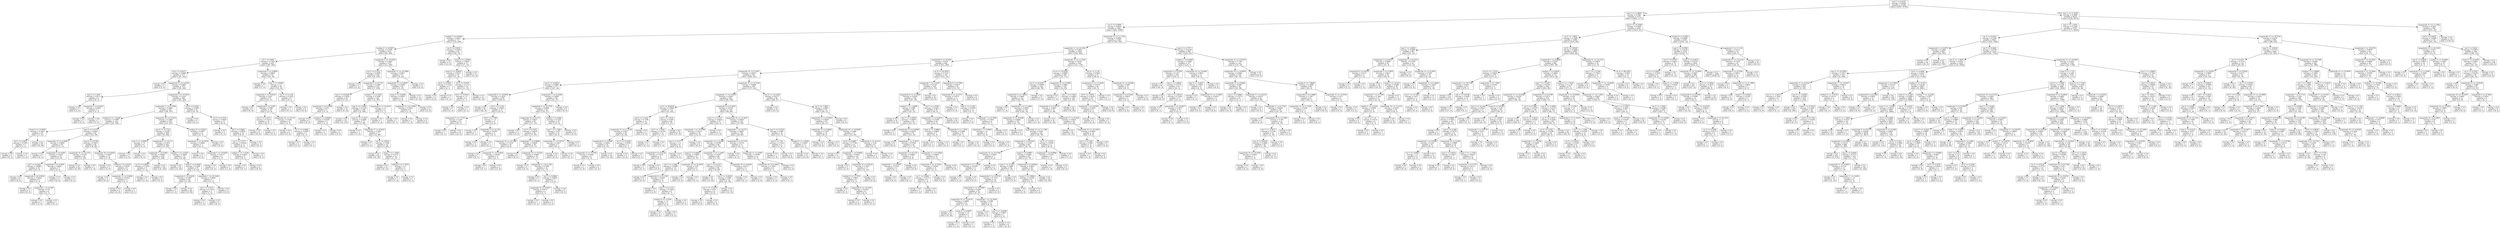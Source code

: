 digraph Tree {
node [shape=box] ;
0 [label="min Z <= 8.4105\nentropy = 0.9049\nsamples = 14346\nvalue = [4597, 9749]"] ;
1 [label="max Z <= 11.8855\nentropy = 0.7661\nsamples = 5272\nvalue = [4095, 1177]"] ;
0 -> 1 [labeldistance=2.5, labelangle=45, headlabel="True"] ;
2 [label="var Z <= 0.5009\nentropy = 0.9918\nsamples = 1981\nvalue = [885, 1096]"] ;
1 -> 2 ;
3 [label="median Y <= 6.9292\nentropy = 0.6612\nsamples = 717\nvalue = [123, 594]"] ;
2 -> 3 ;
4 [label="median Z <= 8.5367\nentropy = 0.5795\nsamples = 673\nvalue = [93, 580]"] ;
3 -> 4 ;
5 [label="var Y <= 0.692\nentropy = 0.7025\nsamples = 420\nvalue = [80, 340]"] ;
4 -> 5 ;
6 [label="std Z <= 0.0521\nentropy = 0.5995\nsamples = 377\nvalue = [55, 322]"] ;
5 -> 6 ;
7 [label="entropy = 0.0\nsamples = 5\nvalue = [5, 0]"] ;
6 -> 7 ;
8 [label="magnitude 10 <= 9.2356\nentropy = 0.5694\nsamples = 372\nvalue = [50, 322]"] ;
6 -> 8 ;
9 [label="min X <= 5.409\nentropy = 0.8113\nsamples = 8\nvalue = [6, 2]"] ;
8 -> 9 ;
10 [label="entropy = 0.0\nsamples = 5\nvalue = [5, 0]"] ;
9 -> 10 ;
11 [label="magnitude 5 <= 9.6201\nentropy = 0.9183\nsamples = 3\nvalue = [1, 2]"] ;
9 -> 11 ;
12 [label="entropy = 0.0\nsamples = 2\nvalue = [0, 2]"] ;
11 -> 12 ;
13 [label="entropy = 0.0\nsamples = 1\nvalue = [1, 0]"] ;
11 -> 13 ;
14 [label="magnitude 8 <= 10.5614\nentropy = 0.5319\nsamples = 364\nvalue = [44, 320]"] ;
8 -> 14 ;
15 [label="magnitude 11 <= 9.7606\nentropy = 0.4845\nsamples = 343\nvalue = [36, 307]"] ;
14 -> 15 ;
16 [label="median X <= -1.6306\nentropy = 0.7088\nsamples = 124\nvalue = [24, 100]"] ;
15 -> 16 ;
17 [label="mean X <= -9.5009\nentropy = 0.1623\nsamples = 42\nvalue = [1, 41]"] ;
16 -> 17 ;
18 [label="std Y <= 0.3621\nentropy = 0.9183\nsamples = 3\nvalue = [1, 2]"] ;
17 -> 18 ;
19 [label="entropy = 0.0\nsamples = 2\nvalue = [0, 2]"] ;
18 -> 19 ;
20 [label="entropy = 0.0\nsamples = 1\nvalue = [1, 0]"] ;
18 -> 20 ;
21 [label="entropy = 0.0\nsamples = 39\nvalue = [0, 39]"] ;
17 -> 21 ;
22 [label="max X <= 4.3179\nentropy = 0.8561\nsamples = 82\nvalue = [23, 59]"] ;
16 -> 22 ;
23 [label="magnitude 15 <= 9.4896\nentropy = 0.9829\nsamples = 26\nvalue = [15, 11]"] ;
22 -> 23 ;
24 [label="entropy = 0.0\nsamples = 3\nvalue = [0, 3]"] ;
23 -> 24 ;
25 [label="magnitude 0 <= 9.685\nentropy = 0.9321\nsamples = 23\nvalue = [15, 8]"] ;
23 -> 25 ;
26 [label="std Y <= 0.2344\nentropy = 0.6962\nsamples = 16\nvalue = [13, 3]"] ;
25 -> 26 ;
27 [label="entropy = 0.0\nsamples = 8\nvalue = [8, 0]"] ;
26 -> 27 ;
28 [label="magnitude 6 <= 9.5034\nentropy = 0.9544\nsamples = 8\nvalue = [5, 3]"] ;
26 -> 28 ;
29 [label="entropy = 0.0\nsamples = 2\nvalue = [0, 2]"] ;
28 -> 29 ;
30 [label="magnitude 1 <= 9.7467\nentropy = 0.65\nsamples = 6\nvalue = [5, 1]"] ;
28 -> 30 ;
31 [label="entropy = 0.0\nsamples = 5\nvalue = [5, 0]"] ;
30 -> 31 ;
32 [label="entropy = 0.0\nsamples = 1\nvalue = [0, 1]"] ;
30 -> 32 ;
33 [label="magnitude 4 <= 9.5091\nentropy = 0.8631\nsamples = 7\nvalue = [2, 5]"] ;
25 -> 33 ;
34 [label="entropy = 0.0\nsamples = 2\nvalue = [2, 0]"] ;
33 -> 34 ;
35 [label="entropy = 0.0\nsamples = 5\nvalue = [0, 5]"] ;
33 -> 35 ;
36 [label="max X <= 8.5789\nentropy = 0.5917\nsamples = 56\nvalue = [8, 48]"] ;
22 -> 36 ;
37 [label="magnitude 10 <= 10.1751\nentropy = 0.1537\nsamples = 45\nvalue = [1, 44]"] ;
36 -> 37 ;
38 [label="entropy = 0.0\nsamples = 44\nvalue = [0, 44]"] ;
37 -> 38 ;
39 [label="entropy = 0.0\nsamples = 1\nvalue = [1, 0]"] ;
37 -> 39 ;
40 [label="magnitude 18 <= 9.9502\nentropy = 0.9457\nsamples = 11\nvalue = [7, 4]"] ;
36 -> 40 ;
41 [label="entropy = 0.0\nsamples = 5\nvalue = [5, 0]"] ;
40 -> 41 ;
42 [label="median Z <= 4.0315\nentropy = 0.9183\nsamples = 6\nvalue = [2, 4]"] ;
40 -> 42 ;
43 [label="entropy = 0.0\nsamples = 3\nvalue = [0, 3]"] ;
42 -> 43 ;
44 [label="magnitude 13 <= 9.9956\nentropy = 0.9183\nsamples = 3\nvalue = [2, 1]"] ;
42 -> 44 ;
45 [label="entropy = 0.0\nsamples = 2\nvalue = [2, 0]"] ;
44 -> 45 ;
46 [label="entropy = 0.0\nsamples = 1\nvalue = [0, 1]"] ;
44 -> 46 ;
47 [label="magnitude 19 <= 10.503\nentropy = 0.3064\nsamples = 219\nvalue = [12, 207]"] ;
15 -> 47 ;
48 [label="min X <= -9.7723\nentropy = 0.2352\nsamples = 208\nvalue = [8, 200]"] ;
47 -> 48 ;
49 [label="min Y <= -0.5666\nentropy = 1.0\nsamples = 6\nvalue = [3, 3]"] ;
48 -> 49 ;
50 [label="entropy = 0.0\nsamples = 3\nvalue = [3, 0]"] ;
49 -> 50 ;
51 [label="entropy = 0.0\nsamples = 3\nvalue = [0, 3]"] ;
49 -> 51 ;
52 [label="magnitude 6 <= 10.113\nentropy = 0.1674\nsamples = 202\nvalue = [5, 197]"] ;
48 -> 52 ;
53 [label="magnitude 7 <= 9.389\nentropy = 0.0655\nsamples = 129\nvalue = [1, 128]"] ;
52 -> 53 ;
54 [label="var X <= 0.0626\nentropy = 0.7219\nsamples = 5\nvalue = [1, 4]"] ;
53 -> 54 ;
55 [label="entropy = 0.0\nsamples = 1\nvalue = [1, 0]"] ;
54 -> 55 ;
56 [label="entropy = 0.0\nsamples = 4\nvalue = [0, 4]"] ;
54 -> 56 ;
57 [label="entropy = 0.0\nsamples = 124\nvalue = [0, 124]"] ;
53 -> 57 ;
58 [label="median Y <= -2.5267\nentropy = 0.3064\nsamples = 73\nvalue = [4, 69]"] ;
52 -> 58 ;
59 [label="entropy = 0.0\nsamples = 26\nvalue = [0, 26]"] ;
58 -> 59 ;
60 [label="mean Z <= 8.2993\nentropy = 0.4199\nsamples = 47\nvalue = [4, 43]"] ;
58 -> 60 ;
61 [label="magnitude 4 <= 9.3238\nentropy = 0.1687\nsamples = 40\nvalue = [1, 39]"] ;
60 -> 61 ;
62 [label="entropy = 0.0\nsamples = 1\nvalue = [1, 0]"] ;
61 -> 62 ;
63 [label="entropy = 0.0\nsamples = 39\nvalue = [0, 39]"] ;
61 -> 63 ;
64 [label="magnitude 1 <= 10.2209\nentropy = 0.9852\nsamples = 7\nvalue = [3, 4]"] ;
60 -> 64 ;
65 [label="std Y <= 0.1374\nentropy = 0.7219\nsamples = 5\nvalue = [1, 4]"] ;
64 -> 65 ;
66 [label="entropy = 0.0\nsamples = 1\nvalue = [1, 0]"] ;
65 -> 66 ;
67 [label="entropy = 0.0\nsamples = 4\nvalue = [0, 4]"] ;
65 -> 67 ;
68 [label="entropy = 0.0\nsamples = 2\nvalue = [2, 0]"] ;
64 -> 68 ;
69 [label="median X <= 5.8191\nentropy = 0.9457\nsamples = 11\nvalue = [4, 7]"] ;
47 -> 69 ;
70 [label="magnitude 3 <= 10.3476\nentropy = 0.9852\nsamples = 7\nvalue = [4, 3]"] ;
69 -> 70 ;
71 [label="entropy = 0.0\nsamples = 3\nvalue = [3, 0]"] ;
70 -> 71 ;
72 [label="magnitude 3 <= 10.9205\nentropy = 0.8113\nsamples = 4\nvalue = [1, 3]"] ;
70 -> 72 ;
73 [label="entropy = 0.0\nsamples = 3\nvalue = [0, 3]"] ;
72 -> 73 ;
74 [label="entropy = 0.0\nsamples = 1\nvalue = [1, 0]"] ;
72 -> 74 ;
75 [label="entropy = 0.0\nsamples = 4\nvalue = [0, 4]"] ;
69 -> 75 ;
76 [label="std X <= 0.2561\nentropy = 0.9587\nsamples = 21\nvalue = [8, 13]"] ;
14 -> 76 ;
77 [label="entropy = 0.0\nsamples = 4\nvalue = [0, 4]"] ;
76 -> 77 ;
78 [label="std Z <= 0.3103\nentropy = 0.9975\nsamples = 17\nvalue = [8, 9]"] ;
76 -> 78 ;
79 [label="entropy = 0.0\nsamples = 3\nvalue = [0, 3]"] ;
78 -> 79 ;
80 [label="std Z <= 0.5891\nentropy = 0.9852\nsamples = 14\nvalue = [8, 6]"] ;
78 -> 80 ;
81 [label="var Y <= 0.3771\nentropy = 0.8454\nsamples = 11\nvalue = [8, 3]"] ;
80 -> 81 ;
82 [label="median Y <= -7.3192\nentropy = 0.5033\nsamples = 9\nvalue = [8, 1]"] ;
81 -> 82 ;
83 [label="entropy = 0.0\nsamples = 1\nvalue = [0, 1]"] ;
82 -> 83 ;
84 [label="entropy = 0.0\nsamples = 8\nvalue = [8, 0]"] ;
82 -> 84 ;
85 [label="entropy = 0.0\nsamples = 2\nvalue = [0, 2]"] ;
81 -> 85 ;
86 [label="entropy = 0.0\nsamples = 3\nvalue = [0, 3]"] ;
80 -> 86 ;
87 [label="magnitude 3 <= 9.0864\nentropy = 0.9808\nsamples = 43\nvalue = [25, 18]"] ;
5 -> 87 ;
88 [label="entropy = 0.0\nsamples = 7\nvalue = [7, 0]"] ;
87 -> 88 ;
89 [label="max Y <= 4.6048\nentropy = 1.0\nsamples = 36\nvalue = [18, 18]"] ;
87 -> 89 ;
90 [label="magnitude 5 <= 9.6218\nentropy = 0.951\nsamples = 27\nvalue = [10, 17]"] ;
89 -> 90 ;
91 [label="entropy = 0.0\nsamples = 8\nvalue = [0, 8]"] ;
90 -> 91 ;
92 [label="magnitude 8 <= 9.687\nentropy = 0.998\nsamples = 19\nvalue = [10, 9]"] ;
90 -> 92 ;
93 [label="min Z <= 4.2271\nentropy = 0.7219\nsamples = 10\nvalue = [8, 2]"] ;
92 -> 93 ;
94 [label="entropy = 0.0\nsamples = 8\nvalue = [8, 0]"] ;
93 -> 94 ;
95 [label="entropy = 0.0\nsamples = 2\nvalue = [0, 2]"] ;
93 -> 95 ;
96 [label="magnitude 16 <= 10.151\nentropy = 0.7642\nsamples = 9\nvalue = [2, 7]"] ;
92 -> 96 ;
97 [label="entropy = 0.0\nsamples = 6\nvalue = [0, 6]"] ;
96 -> 97 ;
98 [label="var Z <= 0.3948\nentropy = 0.9183\nsamples = 3\nvalue = [2, 1]"] ;
96 -> 98 ;
99 [label="entropy = 0.0\nsamples = 2\nvalue = [2, 0]"] ;
98 -> 99 ;
100 [label="entropy = 0.0\nsamples = 1\nvalue = [0, 1]"] ;
98 -> 100 ;
101 [label="var Z <= 0.1129\nentropy = 0.5033\nsamples = 9\nvalue = [8, 1]"] ;
89 -> 101 ;
102 [label="entropy = 0.0\nsamples = 1\nvalue = [0, 1]"] ;
101 -> 102 ;
103 [label="entropy = 0.0\nsamples = 8\nvalue = [8, 0]"] ;
101 -> 103 ;
104 [label="magnitude 4 <= 10.4295\nentropy = 0.2922\nsamples = 253\nvalue = [13, 240]"] ;
4 -> 104 ;
105 [label="std Z <= 0.1221\nentropy = 0.2208\nsamples = 226\nvalue = [8, 218]"] ;
104 -> 105 ;
106 [label="entropy = 0.0\nsamples = 1\nvalue = [1, 0]"] ;
105 -> 106 ;
107 [label="magnitude 6 <= 9.1791\nentropy = 0.1999\nsamples = 225\nvalue = [7, 218]"] ;
105 -> 107 ;
108 [label="min Z <= 8.0168\nentropy = 0.5436\nsamples = 24\nvalue = [3, 21]"] ;
107 -> 108 ;
109 [label="magnitude 2 <= 9.5029\nentropy = 0.971\nsamples = 5\nvalue = [3, 2]"] ;
108 -> 109 ;
110 [label="entropy = 0.0\nsamples = 2\nvalue = [2, 0]"] ;
109 -> 110 ;
111 [label="median Z <= 8.9009\nentropy = 0.9183\nsamples = 3\nvalue = [1, 2]"] ;
109 -> 111 ;
112 [label="entropy = 0.0\nsamples = 1\nvalue = [1, 0]"] ;
111 -> 112 ;
113 [label="entropy = 0.0\nsamples = 2\nvalue = [0, 2]"] ;
111 -> 113 ;
114 [label="entropy = 0.0\nsamples = 19\nvalue = [0, 19]"] ;
108 -> 114 ;
115 [label="median Y <= 4.1023\nentropy = 0.1409\nsamples = 201\nvalue = [4, 197]"] ;
107 -> 115 ;
116 [label="max X <= 2.2565\nentropy = 0.1128\nsamples = 199\nvalue = [3, 196]"] ;
115 -> 116 ;
117 [label="entropy = 0.0\nsamples = 127\nvalue = [0, 127]"] ;
116 -> 117 ;
118 [label="mean X <= -0.1207\nentropy = 0.2499\nsamples = 72\nvalue = [3, 69]"] ;
116 -> 118 ;
119 [label="entropy = 0.0\nsamples = 1\nvalue = [1, 0]"] ;
118 -> 119 ;
120 [label="magnitude 17 <= 8.9352\nentropy = 0.1851\nsamples = 71\nvalue = [2, 69]"] ;
118 -> 120 ;
121 [label="entropy = 0.0\nsamples = 1\nvalue = [1, 0]"] ;
120 -> 121 ;
122 [label="var X <= 0.9201\nentropy = 0.108\nsamples = 70\nvalue = [1, 69]"] ;
120 -> 122 ;
123 [label="entropy = 0.0\nsamples = 56\nvalue = [0, 56]"] ;
122 -> 123 ;
124 [label="mean Y <= 1.1048\nentropy = 0.3712\nsamples = 14\nvalue = [1, 13]"] ;
122 -> 124 ;
125 [label="entropy = 0.0\nsamples = 12\nvalue = [0, 12]"] ;
124 -> 125 ;
126 [label="median X <= 2.7874\nentropy = 1.0\nsamples = 2\nvalue = [1, 1]"] ;
124 -> 126 ;
127 [label="entropy = 0.0\nsamples = 1\nvalue = [1, 0]"] ;
126 -> 127 ;
128 [label="entropy = 0.0\nsamples = 1\nvalue = [0, 1]"] ;
126 -> 128 ;
129 [label="magnitude 9 <= 10.2419\nentropy = 1.0\nsamples = 2\nvalue = [1, 1]"] ;
115 -> 129 ;
130 [label="entropy = 0.0\nsamples = 1\nvalue = [1, 0]"] ;
129 -> 130 ;
131 [label="entropy = 0.0\nsamples = 1\nvalue = [0, 1]"] ;
129 -> 131 ;
132 [label="magnitude 13 <= 10.5566\nentropy = 0.6913\nsamples = 27\nvalue = [5, 22]"] ;
104 -> 132 ;
133 [label="magnitude 15 <= 9.8647\nentropy = 0.5294\nsamples = 25\nvalue = [3, 22]"] ;
132 -> 133 ;
134 [label="mean Z <= 9.6289\nentropy = 0.8454\nsamples = 11\nvalue = [3, 8]"] ;
133 -> 134 ;
135 [label="magnitude 12 <= 9.1685\nentropy = 0.5033\nsamples = 9\nvalue = [1, 8]"] ;
134 -> 135 ;
136 [label="entropy = 0.0\nsamples = 1\nvalue = [1, 0]"] ;
135 -> 136 ;
137 [label="entropy = 0.0\nsamples = 8\nvalue = [0, 8]"] ;
135 -> 137 ;
138 [label="entropy = 0.0\nsamples = 2\nvalue = [2, 0]"] ;
134 -> 138 ;
139 [label="entropy = 0.0\nsamples = 14\nvalue = [0, 14]"] ;
133 -> 139 ;
140 [label="entropy = 0.0\nsamples = 2\nvalue = [2, 0]"] ;
132 -> 140 ;
141 [label="var X <= 0.0052\nentropy = 0.9024\nsamples = 44\nvalue = [30, 14]"] ;
3 -> 141 ;
142 [label="entropy = 0.0\nsamples = 13\nvalue = [13, 0]"] ;
141 -> 142 ;
143 [label="mean X <= 2.6788\nentropy = 0.9932\nsamples = 31\nvalue = [17, 14]"] ;
141 -> 143 ;
144 [label="mean X <= -0.6835\nentropy = 0.8315\nsamples = 19\nvalue = [5, 14]"] ;
143 -> 144 ;
145 [label="std Z <= 0.5361\nentropy = 0.7219\nsamples = 5\nvalue = [4, 1]"] ;
144 -> 145 ;
146 [label="entropy = 0.0\nsamples = 4\nvalue = [4, 0]"] ;
145 -> 146 ;
147 [label="entropy = 0.0\nsamples = 1\nvalue = [0, 1]"] ;
145 -> 147 ;
148 [label="std X <= 0.0747\nentropy = 0.3712\nsamples = 14\nvalue = [1, 13]"] ;
144 -> 148 ;
149 [label="std Z <= 0.2533\nentropy = 1.0\nsamples = 2\nvalue = [1, 1]"] ;
148 -> 149 ;
150 [label="entropy = 0.0\nsamples = 1\nvalue = [1, 0]"] ;
149 -> 150 ;
151 [label="entropy = 0.0\nsamples = 1\nvalue = [0, 1]"] ;
149 -> 151 ;
152 [label="entropy = 0.0\nsamples = 12\nvalue = [0, 12]"] ;
148 -> 152 ;
153 [label="entropy = 0.0\nsamples = 12\nvalue = [12, 0]"] ;
143 -> 153 ;
154 [label="magnitude 12 <= 11.1705\nentropy = 0.9693\nsamples = 1264\nvalue = [762, 502]"] ;
2 -> 154 ;
155 [label="magnitude 11 <= 10.1025\nentropy = 0.9954\nsamples = 1004\nvalue = [542, 462]"] ;
154 -> 155 ;
156 [label="magnitude 6 <= 10.834\nentropy = 0.974\nsamples = 698\nvalue = [415, 283]"] ;
155 -> 156 ;
157 [label="magnitude 10 <= 9.3207\nentropy = 0.9973\nsamples = 535\nvalue = [284, 251]"] ;
156 -> 157 ;
158 [label="min X <= -6.4823\nentropy = 0.6565\nsamples = 177\nvalue = [147, 30]"] ;
157 -> 158 ;
159 [label="magnitude 4 <= 10.8054\nentropy = 0.1818\nsamples = 109\nvalue = [106, 3]"] ;
158 -> 159 ;
160 [label="entropy = 0.0\nsamples = 82\nvalue = [82, 0]"] ;
159 -> 160 ;
161 [label="std Z <= 2.1145\nentropy = 0.5033\nsamples = 27\nvalue = [24, 3]"] ;
159 -> 161 ;
162 [label="magnitude 5 <= 7.7373\nentropy = 0.258\nsamples = 23\nvalue = [22, 1]"] ;
161 -> 162 ;
163 [label="entropy = 0.0\nsamples = 1\nvalue = [0, 1]"] ;
162 -> 163 ;
164 [label="entropy = 0.0\nsamples = 22\nvalue = [22, 0]"] ;
162 -> 164 ;
165 [label="std X <= 2.7769\nentropy = 1.0\nsamples = 4\nvalue = [2, 2]"] ;
161 -> 165 ;
166 [label="entropy = 0.0\nsamples = 1\nvalue = [0, 1]"] ;
165 -> 166 ;
167 [label="magnitude 4 <= 14.138\nentropy = 0.9183\nsamples = 3\nvalue = [2, 1]"] ;
165 -> 167 ;
168 [label="entropy = 0.0\nsamples = 2\nvalue = [2, 0]"] ;
167 -> 168 ;
169 [label="entropy = 0.0\nsamples = 1\nvalue = [0, 1]"] ;
167 -> 169 ;
170 [label="magnitude 1 <= 12.4304\nentropy = 0.9692\nsamples = 68\nvalue = [41, 27]"] ;
158 -> 170 ;
171 [label="magnitude 0 <= 10.3795\nentropy = 0.9948\nsamples = 59\nvalue = [32, 27]"] ;
170 -> 171 ;
172 [label="magnitude 16 <= 9.173\nentropy = 0.9837\nsamples = 40\nvalue = [17, 23]"] ;
171 -> 172 ;
173 [label="entropy = 0.0\nsamples = 4\nvalue = [0, 4]"] ;
172 -> 173 ;
174 [label="var X <= 0.7075\nentropy = 0.9978\nsamples = 36\nvalue = [17, 19]"] ;
172 -> 174 ;
175 [label="magnitude 19 <= 10.1987\nentropy = 0.7219\nsamples = 10\nvalue = [2, 8]"] ;
174 -> 175 ;
176 [label="entropy = 0.0\nsamples = 7\nvalue = [0, 7]"] ;
175 -> 176 ;
177 [label="magnitude 11 <= 8.2934\nentropy = 0.9183\nsamples = 3\nvalue = [2, 1]"] ;
175 -> 177 ;
178 [label="entropy = 0.0\nsamples = 1\nvalue = [0, 1]"] ;
177 -> 178 ;
179 [label="entropy = 0.0\nsamples = 2\nvalue = [2, 0]"] ;
177 -> 179 ;
180 [label="magnitude 7 <= 8.9684\nentropy = 0.9829\nsamples = 26\nvalue = [15, 11]"] ;
174 -> 180 ;
181 [label="entropy = 0.0\nsamples = 8\nvalue = [8, 0]"] ;
180 -> 181 ;
182 [label="magnitude 19 <= 9.2335\nentropy = 0.9641\nsamples = 18\nvalue = [7, 11]"] ;
180 -> 182 ;
183 [label="entropy = 0.0\nsamples = 4\nvalue = [4, 0]"] ;
182 -> 183 ;
184 [label="magnitude 11 <= 9.1241\nentropy = 0.7496\nsamples = 14\nvalue = [3, 11]"] ;
182 -> 184 ;
185 [label="entropy = 0.0\nsamples = 7\nvalue = [0, 7]"] ;
184 -> 185 ;
186 [label="var Y <= 2.0684\nentropy = 0.9852\nsamples = 7\nvalue = [3, 4]"] ;
184 -> 186 ;
187 [label="magnitude 14 <= 8.8337\nentropy = 0.8113\nsamples = 4\nvalue = [3, 1]"] ;
186 -> 187 ;
188 [label="entropy = 0.0\nsamples = 1\nvalue = [0, 1]"] ;
187 -> 188 ;
189 [label="entropy = 0.0\nsamples = 3\nvalue = [3, 0]"] ;
187 -> 189 ;
190 [label="entropy = 0.0\nsamples = 3\nvalue = [0, 3]"] ;
186 -> 190 ;
191 [label="median Y <= 0.861\nentropy = 0.7425\nsamples = 19\nvalue = [15, 4]"] ;
171 -> 191 ;
192 [label="max Y <= 1.7465\nentropy = 0.971\nsamples = 10\nvalue = [6, 4]"] ;
191 -> 192 ;
193 [label="magnitude 11 <= 9.4714\nentropy = 0.5917\nsamples = 7\nvalue = [6, 1]"] ;
192 -> 193 ;
194 [label="entropy = 0.0\nsamples = 6\nvalue = [6, 0]"] ;
193 -> 194 ;
195 [label="entropy = 0.0\nsamples = 1\nvalue = [0, 1]"] ;
193 -> 195 ;
196 [label="entropy = 0.0\nsamples = 3\nvalue = [0, 3]"] ;
192 -> 196 ;
197 [label="entropy = 0.0\nsamples = 9\nvalue = [9, 0]"] ;
191 -> 197 ;
198 [label="entropy = 0.0\nsamples = 9\nvalue = [9, 0]"] ;
170 -> 198 ;
199 [label="magnitude 10 <= 10.1918\nentropy = 0.9599\nsamples = 358\nvalue = [137, 221]"] ;
157 -> 199 ;
200 [label="magnitude 11 <= 9.4433\nentropy = 0.8261\nsamples = 262\nvalue = [68, 194]"] ;
199 -> 200 ;
201 [label="var X <= 39.6553\nentropy = 0.3689\nsamples = 113\nvalue = [8, 105]"] ;
200 -> 201 ;
202 [label="std X <= 2.1162\nentropy = 0.7706\nsamples = 31\nvalue = [7, 24]"] ;
201 -> 202 ;
203 [label="magnitude 14 <= 11.2138\nentropy = 0.5917\nsamples = 28\nvalue = [4, 24]"] ;
202 -> 203 ;
204 [label="magnitude 8 <= 9.2368\nentropy = 0.4022\nsamples = 25\nvalue = [2, 23]"] ;
203 -> 204 ;
205 [label="magnitude 13 <= 9.5762\nentropy = 0.9183\nsamples = 6\nvalue = [2, 4]"] ;
204 -> 205 ;
206 [label="entropy = 0.0\nsamples = 2\nvalue = [2, 0]"] ;
205 -> 206 ;
207 [label="entropy = 0.0\nsamples = 4\nvalue = [0, 4]"] ;
205 -> 207 ;
208 [label="entropy = 0.0\nsamples = 19\nvalue = [0, 19]"] ;
204 -> 208 ;
209 [label="var Y <= 10.5282\nentropy = 0.9183\nsamples = 3\nvalue = [2, 1]"] ;
203 -> 209 ;
210 [label="entropy = 0.0\nsamples = 2\nvalue = [2, 0]"] ;
209 -> 210 ;
211 [label="entropy = 0.0\nsamples = 1\nvalue = [0, 1]"] ;
209 -> 211 ;
212 [label="entropy = 0.0\nsamples = 3\nvalue = [3, 0]"] ;
202 -> 212 ;
213 [label="std Y <= 1.6151\nentropy = 0.095\nsamples = 82\nvalue = [1, 81]"] ;
201 -> 213 ;
214 [label="std Y <= 1.5629\nentropy = 0.4138\nsamples = 12\nvalue = [1, 11]"] ;
213 -> 214 ;
215 [label="entropy = 0.0\nsamples = 11\nvalue = [0, 11]"] ;
214 -> 215 ;
216 [label="entropy = 0.0\nsamples = 1\nvalue = [1, 0]"] ;
214 -> 216 ;
217 [label="entropy = 0.0\nsamples = 70\nvalue = [0, 70]"] ;
213 -> 217 ;
218 [label="magnitude 8 <= 9.3935\nentropy = 0.9725\nsamples = 149\nvalue = [60, 89]"] ;
200 -> 218 ;
219 [label="max Y <= 3.1311\nentropy = 0.6052\nsamples = 27\nvalue = [23, 4]"] ;
218 -> 219 ;
220 [label="magnitude 3 <= 10.1096\nentropy = 0.8113\nsamples = 16\nvalue = [12, 4]"] ;
219 -> 220 ;
221 [label="max Z <= 9.277\nentropy = 1.0\nsamples = 8\nvalue = [4, 4]"] ;
220 -> 221 ;
222 [label="magnitude 9 <= 9.4155\nentropy = 0.7219\nsamples = 5\nvalue = [4, 1]"] ;
221 -> 222 ;
223 [label="entropy = 0.0\nsamples = 1\nvalue = [0, 1]"] ;
222 -> 223 ;
224 [label="entropy = 0.0\nsamples = 4\nvalue = [4, 0]"] ;
222 -> 224 ;
225 [label="entropy = 0.0\nsamples = 3\nvalue = [0, 3]"] ;
221 -> 225 ;
226 [label="entropy = 0.0\nsamples = 8\nvalue = [8, 0]"] ;
220 -> 226 ;
227 [label="entropy = 0.0\nsamples = 11\nvalue = [11, 0]"] ;
219 -> 227 ;
228 [label="magnitude 16 <= 11.4475\nentropy = 0.8853\nsamples = 122\nvalue = [37, 85]"] ;
218 -> 228 ;
229 [label="magnitude 1 <= 10.573\nentropy = 0.8037\nsamples = 106\nvalue = [26, 80]"] ;
228 -> 229 ;
230 [label="magnitude 14 <= 9.408\nentropy = 0.6796\nsamples = 89\nvalue = [16, 73]"] ;
229 -> 230 ;
231 [label="mean X <= 0.6893\nentropy = 0.9852\nsamples = 21\nvalue = [9, 12]"] ;
230 -> 231 ;
232 [label="std Y <= 1.2385\nentropy = 0.8366\nsamples = 15\nvalue = [4, 11]"] ;
231 -> 232 ;
233 [label="entropy = 0.0\nsamples = 4\nvalue = [0, 4]"] ;
232 -> 233 ;
234 [label="magnitude 6 <= 9.1338\nentropy = 0.9457\nsamples = 11\nvalue = [4, 7]"] ;
232 -> 234 ;
235 [label="entropy = 0.0\nsamples = 2\nvalue = [2, 0]"] ;
234 -> 235 ;
236 [label="max Y <= 4.1151\nentropy = 0.7642\nsamples = 9\nvalue = [2, 7]"] ;
234 -> 236 ;
237 [label="median X <= -2.2545\nentropy = 1.0\nsamples = 4\nvalue = [2, 2]"] ;
236 -> 237 ;
238 [label="entropy = 0.0\nsamples = 2\nvalue = [2, 0]"] ;
237 -> 238 ;
239 [label="entropy = 0.0\nsamples = 2\nvalue = [0, 2]"] ;
237 -> 239 ;
240 [label="entropy = 0.0\nsamples = 5\nvalue = [0, 5]"] ;
236 -> 240 ;
241 [label="magnitude 16 <= 10.4055\nentropy = 0.65\nsamples = 6\nvalue = [5, 1]"] ;
231 -> 241 ;
242 [label="entropy = 0.0\nsamples = 5\nvalue = [5, 0]"] ;
241 -> 242 ;
243 [label="entropy = 0.0\nsamples = 1\nvalue = [0, 1]"] ;
241 -> 243 ;
244 [label="magnitude 3 <= 11.4497\nentropy = 0.4783\nsamples = 68\nvalue = [7, 61]"] ;
230 -> 244 ;
245 [label="max Y <= 4.2157\nentropy = 0.3373\nsamples = 64\nvalue = [4, 60]"] ;
244 -> 245 ;
246 [label="entropy = 0.0\nsamples = 42\nvalue = [0, 42]"] ;
245 -> 246 ;
247 [label="min X <= -6.6639\nentropy = 0.684\nsamples = 22\nvalue = [4, 18]"] ;
245 -> 247 ;
248 [label="min Y <= -2.5275\nentropy = 0.971\nsamples = 10\nvalue = [4, 6]"] ;
247 -> 248 ;
249 [label="entropy = 0.0\nsamples = 6\nvalue = [0, 6]"] ;
248 -> 249 ;
250 [label="entropy = 0.0\nsamples = 4\nvalue = [4, 0]"] ;
248 -> 250 ;
251 [label="entropy = 0.0\nsamples = 12\nvalue = [0, 12]"] ;
247 -> 251 ;
252 [label="magnitude 19 <= 9.8328\nentropy = 0.8113\nsamples = 4\nvalue = [3, 1]"] ;
244 -> 252 ;
253 [label="entropy = 0.0\nsamples = 1\nvalue = [0, 1]"] ;
252 -> 253 ;
254 [label="entropy = 0.0\nsamples = 3\nvalue = [3, 0]"] ;
252 -> 254 ;
255 [label="magnitude 8 <= 9.7732\nentropy = 0.9774\nsamples = 17\nvalue = [10, 7]"] ;
229 -> 255 ;
256 [label="entropy = 0.0\nsamples = 5\nvalue = [5, 0]"] ;
255 -> 256 ;
257 [label="magnitude 11 <= 9.897\nentropy = 0.9799\nsamples = 12\nvalue = [5, 7]"] ;
255 -> 257 ;
258 [label="magnitude 16 <= 9.5622\nentropy = 0.7642\nsamples = 9\nvalue = [2, 7]"] ;
257 -> 258 ;
259 [label="entropy = 0.0\nsamples = 2\nvalue = [2, 0]"] ;
258 -> 259 ;
260 [label="entropy = 0.0\nsamples = 7\nvalue = [0, 7]"] ;
258 -> 260 ;
261 [label="entropy = 0.0\nsamples = 3\nvalue = [3, 0]"] ;
257 -> 261 ;
262 [label="max Z <= 5.4703\nentropy = 0.896\nsamples = 16\nvalue = [11, 5]"] ;
228 -> 262 ;
263 [label="max X <= 7.81\nentropy = 0.7219\nsamples = 5\nvalue = [1, 4]"] ;
262 -> 263 ;
264 [label="entropy = 0.0\nsamples = 1\nvalue = [1, 0]"] ;
263 -> 264 ;
265 [label="entropy = 0.0\nsamples = 4\nvalue = [0, 4]"] ;
263 -> 265 ;
266 [label="median X <= 3.5458\nentropy = 0.4395\nsamples = 11\nvalue = [10, 1]"] ;
262 -> 266 ;
267 [label="entropy = 0.0\nsamples = 10\nvalue = [10, 0]"] ;
266 -> 267 ;
268 [label="entropy = 0.0\nsamples = 1\nvalue = [0, 1]"] ;
266 -> 268 ;
269 [label="min X <= -10.1436\nentropy = 0.8571\nsamples = 96\nvalue = [69, 27]"] ;
199 -> 269 ;
270 [label="entropy = 0.0\nsamples = 43\nvalue = [43, 0]"] ;
269 -> 270 ;
271 [label="var Y <= 7.2807\nentropy = 0.9997\nsamples = 53\nvalue = [26, 27]"] ;
269 -> 271 ;
272 [label="magnitude 13 <= 9.2588\nentropy = 0.9839\nsamples = 47\nvalue = [20, 27]"] ;
271 -> 272 ;
273 [label="magnitude 14 <= 9.8062\nentropy = 0.7219\nsamples = 10\nvalue = [8, 2]"] ;
272 -> 273 ;
274 [label="entropy = 0.0\nsamples = 8\nvalue = [8, 0]"] ;
273 -> 274 ;
275 [label="entropy = 0.0\nsamples = 2\nvalue = [0, 2]"] ;
273 -> 275 ;
276 [label="magnitude 18 <= 10.8586\nentropy = 0.909\nsamples = 37\nvalue = [12, 25]"] ;
272 -> 276 ;
277 [label="std X <= 0.8687\nentropy = 0.7706\nsamples = 31\nvalue = [7, 24]"] ;
276 -> 277 ;
278 [label="entropy = 0.0\nsamples = 11\nvalue = [0, 11]"] ;
277 -> 278 ;
279 [label="magnitude 1 <= 8.8064\nentropy = 0.9341\nsamples = 20\nvalue = [7, 13]"] ;
277 -> 279 ;
280 [label="entropy = 0.0\nsamples = 3\nvalue = [3, 0]"] ;
279 -> 280 ;
281 [label="magnitude 19 <= 9.8133\nentropy = 0.7871\nsamples = 17\nvalue = [4, 13]"] ;
279 -> 281 ;
282 [label="median X <= -2.7272\nentropy = 0.9911\nsamples = 9\nvalue = [4, 5]"] ;
281 -> 282 ;
283 [label="entropy = 0.0\nsamples = 3\nvalue = [0, 3]"] ;
282 -> 283 ;
284 [label="magnitude 6 <= 10.3233\nentropy = 0.9183\nsamples = 6\nvalue = [4, 2]"] ;
282 -> 284 ;
285 [label="entropy = 0.0\nsamples = 4\nvalue = [4, 0]"] ;
284 -> 285 ;
286 [label="entropy = 0.0\nsamples = 2\nvalue = [0, 2]"] ;
284 -> 286 ;
287 [label="entropy = 0.0\nsamples = 8\nvalue = [0, 8]"] ;
281 -> 287 ;
288 [label="magnitude 4 <= 10.214\nentropy = 0.65\nsamples = 6\nvalue = [5, 1]"] ;
276 -> 288 ;
289 [label="entropy = 0.0\nsamples = 5\nvalue = [5, 0]"] ;
288 -> 289 ;
290 [label="entropy = 0.0\nsamples = 1\nvalue = [0, 1]"] ;
288 -> 290 ;
291 [label="entropy = 0.0\nsamples = 6\nvalue = [6, 0]"] ;
271 -> 291 ;
292 [label="var X <= 93.3679\nentropy = 0.7145\nsamples = 163\nvalue = [131, 32]"] ;
156 -> 292 ;
293 [label="magnitude 7 <= 11.659\nentropy = 0.5729\nsamples = 140\nvalue = [121, 19]"] ;
292 -> 293 ;
294 [label="magnitude 6 <= 11.8285\nentropy = 0.6784\nsamples = 106\nvalue = [87, 19]"] ;
293 -> 294 ;
295 [label="median Y <= -1.8306\nentropy = 0.896\nsamples = 48\nvalue = [33, 15]"] ;
294 -> 295 ;
296 [label="entropy = 0.0\nsamples = 10\nvalue = [10, 0]"] ;
295 -> 296 ;
297 [label="min Y <= -3.4505\nentropy = 0.9678\nsamples = 38\nvalue = [23, 15]"] ;
295 -> 297 ;
298 [label="entropy = 0.0\nsamples = 3\nvalue = [0, 3]"] ;
297 -> 298 ;
299 [label="magnitude 12 <= 8.0899\nentropy = 0.9275\nsamples = 35\nvalue = [23, 12]"] ;
297 -> 299 ;
300 [label="entropy = 0.0\nsamples = 6\nvalue = [6, 0]"] ;
299 -> 300 ;
301 [label="magnitude 1 <= 9.7815\nentropy = 0.9784\nsamples = 29\nvalue = [17, 12]"] ;
299 -> 301 ;
302 [label="magnitude 3 <= 9.1721\nentropy = 0.8905\nsamples = 13\nvalue = [4, 9]"] ;
301 -> 302 ;
303 [label="magnitude 1 <= 9.6697\nentropy = 0.7219\nsamples = 5\nvalue = [4, 1]"] ;
302 -> 303 ;
304 [label="entropy = 0.0\nsamples = 4\nvalue = [4, 0]"] ;
303 -> 304 ;
305 [label="entropy = 0.0\nsamples = 1\nvalue = [0, 1]"] ;
303 -> 305 ;
306 [label="entropy = 0.0\nsamples = 8\nvalue = [0, 8]"] ;
302 -> 306 ;
307 [label="magnitude 11 <= 9.4564\nentropy = 0.6962\nsamples = 16\nvalue = [13, 3]"] ;
301 -> 307 ;
308 [label="magnitude 4 <= 11.4354\nentropy = 0.9544\nsamples = 8\nvalue = [5, 3]"] ;
307 -> 308 ;
309 [label="var Y <= 0.6901\nentropy = 0.8113\nsamples = 4\nvalue = [1, 3]"] ;
308 -> 309 ;
310 [label="entropy = 0.0\nsamples = 1\nvalue = [1, 0]"] ;
309 -> 310 ;
311 [label="entropy = 0.0\nsamples = 3\nvalue = [0, 3]"] ;
309 -> 311 ;
312 [label="entropy = 0.0\nsamples = 4\nvalue = [4, 0]"] ;
308 -> 312 ;
313 [label="entropy = 0.0\nsamples = 8\nvalue = [8, 0]"] ;
307 -> 313 ;
314 [label="std Y <= 2.2746\nentropy = 0.3621\nsamples = 58\nvalue = [54, 4]"] ;
294 -> 314 ;
315 [label="magnitude 15 <= 8.4674\nentropy = 0.5788\nsamples = 29\nvalue = [25, 4]"] ;
314 -> 315 ;
316 [label="mean X <= -0.9892\nentropy = 0.9852\nsamples = 7\nvalue = [4, 3]"] ;
315 -> 316 ;
317 [label="entropy = 0.0\nsamples = 3\nvalue = [0, 3]"] ;
316 -> 317 ;
318 [label="entropy = 0.0\nsamples = 4\nvalue = [4, 0]"] ;
316 -> 318 ;
319 [label="magnitude 8 <= 7.0751\nentropy = 0.2668\nsamples = 22\nvalue = [21, 1]"] ;
315 -> 319 ;
320 [label="entropy = 0.0\nsamples = 1\nvalue = [0, 1]"] ;
319 -> 320 ;
321 [label="entropy = 0.0\nsamples = 21\nvalue = [21, 0]"] ;
319 -> 321 ;
322 [label="entropy = 0.0\nsamples = 29\nvalue = [29, 0]"] ;
314 -> 322 ;
323 [label="entropy = 0.0\nsamples = 34\nvalue = [34, 0]"] ;
293 -> 323 ;
324 [label="magnitude 9 <= 9.7901\nentropy = 0.9877\nsamples = 23\nvalue = [10, 13]"] ;
292 -> 324 ;
325 [label="magnitude 6 <= 11.4771\nentropy = 0.9774\nsamples = 17\nvalue = [10, 7]"] ;
324 -> 325 ;
326 [label="entropy = 0.0\nsamples = 5\nvalue = [5, 0]"] ;
325 -> 326 ;
327 [label="max Z <= 5.1301\nentropy = 0.9799\nsamples = 12\nvalue = [5, 7]"] ;
325 -> 327 ;
328 [label="entropy = 0.0\nsamples = 3\nvalue = [3, 0]"] ;
327 -> 328 ;
329 [label="magnitude 7 <= 9.7905\nentropy = 0.7642\nsamples = 9\nvalue = [2, 7]"] ;
327 -> 329 ;
330 [label="magnitude 3 <= 9.9062\nentropy = 1.0\nsamples = 4\nvalue = [2, 2]"] ;
329 -> 330 ;
331 [label="entropy = 0.0\nsamples = 2\nvalue = [0, 2]"] ;
330 -> 331 ;
332 [label="entropy = 0.0\nsamples = 2\nvalue = [2, 0]"] ;
330 -> 332 ;
333 [label="entropy = 0.0\nsamples = 5\nvalue = [0, 5]"] ;
329 -> 333 ;
334 [label="entropy = 0.0\nsamples = 6\nvalue = [0, 6]"] ;
324 -> 334 ;
335 [label="magnitude 10 <= 11.5207\nentropy = 0.9791\nsamples = 306\nvalue = [127, 179]"] ;
155 -> 335 ;
336 [label="var X <= 70.0358\nentropy = 0.8969\nsamples = 249\nvalue = [78, 171]"] ;
335 -> 336 ;
337 [label="var X <= 20.2201\nentropy = 0.9964\nsamples = 142\nvalue = [66, 76]"] ;
336 -> 337 ;
338 [label="magnitude 4 <= 7.6642\nentropy = 0.9661\nsamples = 125\nvalue = [49, 76]"] ;
337 -> 338 ;
339 [label="entropy = 0.0\nsamples = 7\nvalue = [7, 0]"] ;
338 -> 339 ;
340 [label="magnitude 5 <= 11.3494\nentropy = 0.9393\nsamples = 118\nvalue = [42, 76]"] ;
338 -> 340 ;
341 [label="magnitude 15 <= 8.4298\nentropy = 0.8684\nsamples = 107\nvalue = [31, 76]"] ;
340 -> 341 ;
342 [label="entropy = 0.0\nsamples = 5\nvalue = [5, 0]"] ;
341 -> 342 ;
343 [label="magnitude 15 <= 11.1262\nentropy = 0.819\nsamples = 102\nvalue = [26, 76]"] ;
341 -> 343 ;
344 [label="magnitude 5 <= 8.9363\nentropy = 0.7219\nsamples = 90\nvalue = [18, 72]"] ;
343 -> 344 ;
345 [label="magnitude 14 <= 10.3748\nentropy = 0.8631\nsamples = 7\nvalue = [5, 2]"] ;
344 -> 345 ;
346 [label="magnitude 9 <= 7.3006\nentropy = 0.9183\nsamples = 3\nvalue = [1, 2]"] ;
345 -> 346 ;
347 [label="entropy = 0.0\nsamples = 1\nvalue = [1, 0]"] ;
346 -> 347 ;
348 [label="entropy = 0.0\nsamples = 2\nvalue = [0, 2]"] ;
346 -> 348 ;
349 [label="entropy = 0.0\nsamples = 4\nvalue = [4, 0]"] ;
345 -> 349 ;
350 [label="mean Y <= 0.0887\nentropy = 0.6262\nsamples = 83\nvalue = [13, 70]"] ;
344 -> 350 ;
351 [label="mean Y <= -0.124\nentropy = 0.868\nsamples = 38\nvalue = [11, 27]"] ;
350 -> 351 ;
352 [label="magnitude 9 <= 11.6734\nentropy = 0.7755\nsamples = 35\nvalue = [8, 27]"] ;
351 -> 352 ;
353 [label="magnitude 0 <= 10.1909\nentropy = 0.684\nsamples = 33\nvalue = [6, 27]"] ;
352 -> 353 ;
354 [label="magnitude 19 <= 10.9133\nentropy = 0.2668\nsamples = 22\nvalue = [1, 21]"] ;
353 -> 354 ;
355 [label="entropy = 0.0\nsamples = 20\nvalue = [0, 20]"] ;
354 -> 355 ;
356 [label="mean Z <= 8.4697\nentropy = 1.0\nsamples = 2\nvalue = [1, 1]"] ;
354 -> 356 ;
357 [label="entropy = 0.0\nsamples = 1\nvalue = [1, 0]"] ;
356 -> 357 ;
358 [label="entropy = 0.0\nsamples = 1\nvalue = [0, 1]"] ;
356 -> 358 ;
359 [label="magnitude 1 <= 10.3054\nentropy = 0.994\nsamples = 11\nvalue = [5, 6]"] ;
353 -> 359 ;
360 [label="entropy = 0.0\nsamples = 4\nvalue = [4, 0]"] ;
359 -> 360 ;
361 [label="min Y <= -9.4298\nentropy = 0.5917\nsamples = 7\nvalue = [1, 6]"] ;
359 -> 361 ;
362 [label="entropy = 0.0\nsamples = 1\nvalue = [1, 0]"] ;
361 -> 362 ;
363 [label="entropy = 0.0\nsamples = 6\nvalue = [0, 6]"] ;
361 -> 363 ;
364 [label="entropy = 0.0\nsamples = 2\nvalue = [2, 0]"] ;
352 -> 364 ;
365 [label="entropy = 0.0\nsamples = 3\nvalue = [3, 0]"] ;
351 -> 365 ;
366 [label="magnitude 0 <= 8.8944\nentropy = 0.2623\nsamples = 45\nvalue = [2, 43]"] ;
350 -> 366 ;
367 [label="mean Z <= 5.9824\nentropy = 0.9183\nsamples = 6\nvalue = [2, 4]"] ;
366 -> 367 ;
368 [label="entropy = 0.0\nsamples = 2\nvalue = [2, 0]"] ;
367 -> 368 ;
369 [label="entropy = 0.0\nsamples = 4\nvalue = [0, 4]"] ;
367 -> 369 ;
370 [label="entropy = 0.0\nsamples = 39\nvalue = [0, 39]"] ;
366 -> 370 ;
371 [label="var Z <= 1.0722\nentropy = 0.9183\nsamples = 12\nvalue = [8, 4]"] ;
343 -> 371 ;
372 [label="magnitude 3 <= 8.0998\nentropy = 0.7219\nsamples = 5\nvalue = [1, 4]"] ;
371 -> 372 ;
373 [label="entropy = 0.0\nsamples = 1\nvalue = [1, 0]"] ;
372 -> 373 ;
374 [label="entropy = 0.0\nsamples = 4\nvalue = [0, 4]"] ;
372 -> 374 ;
375 [label="entropy = 0.0\nsamples = 7\nvalue = [7, 0]"] ;
371 -> 375 ;
376 [label="entropy = 0.0\nsamples = 11\nvalue = [11, 0]"] ;
340 -> 376 ;
377 [label="entropy = 0.0\nsamples = 17\nvalue = [17, 0]"] ;
337 -> 377 ;
378 [label="magnitude 10 <= 9.5468\nentropy = 0.5064\nsamples = 107\nvalue = [12, 95]"] ;
336 -> 378 ;
379 [label="entropy = 0.0\nsamples = 7\nvalue = [7, 0]"] ;
378 -> 379 ;
380 [label="min Z <= 0.7944\nentropy = 0.2864\nsamples = 100\nvalue = [5, 95]"] ;
378 -> 380 ;
381 [label="magnitude 0 <= 8.8737\nentropy = 0.4627\nsamples = 51\nvalue = [5, 46]"] ;
380 -> 381 ;
382 [label="entropy = 0.0\nsamples = 22\nvalue = [0, 22]"] ;
381 -> 382 ;
383 [label="magnitude 17 <= 9.7925\nentropy = 0.6632\nsamples = 29\nvalue = [5, 24]"] ;
381 -> 383 ;
384 [label="entropy = 0.0\nsamples = 15\nvalue = [0, 15]"] ;
383 -> 384 ;
385 [label="magnitude 10 <= 10.1393\nentropy = 0.9403\nsamples = 14\nvalue = [5, 9]"] ;
383 -> 385 ;
386 [label="std Y <= 0.7581\nentropy = 0.469\nsamples = 10\nvalue = [1, 9]"] ;
385 -> 386 ;
387 [label="entropy = 0.0\nsamples = 1\nvalue = [1, 0]"] ;
386 -> 387 ;
388 [label="entropy = 0.0\nsamples = 9\nvalue = [0, 9]"] ;
386 -> 388 ;
389 [label="entropy = 0.0\nsamples = 4\nvalue = [4, 0]"] ;
385 -> 389 ;
390 [label="entropy = 0.0\nsamples = 49\nvalue = [0, 49]"] ;
380 -> 390 ;
391 [label="min X <= 2.176\nentropy = 0.5852\nsamples = 57\nvalue = [49, 8]"] ;
335 -> 391 ;
392 [label="magnitude 12 <= 11.0626\nentropy = 0.3478\nsamples = 46\nvalue = [43, 3]"] ;
391 -> 392 ;
393 [label="std X <= 1.0053\nentropy = 0.2623\nsamples = 45\nvalue = [43, 2]"] ;
392 -> 393 ;
394 [label="magnitude 1 <= 9.8106\nentropy = 0.9183\nsamples = 6\nvalue = [4, 2]"] ;
393 -> 394 ;
395 [label="entropy = 0.0\nsamples = 4\nvalue = [4, 0]"] ;
394 -> 395 ;
396 [label="entropy = 0.0\nsamples = 2\nvalue = [0, 2]"] ;
394 -> 396 ;
397 [label="entropy = 0.0\nsamples = 39\nvalue = [39, 0]"] ;
393 -> 397 ;
398 [label="entropy = 0.0\nsamples = 1\nvalue = [0, 1]"] ;
392 -> 398 ;
399 [label="magnitude 12 <= 9.9369\nentropy = 0.994\nsamples = 11\nvalue = [6, 5]"] ;
391 -> 399 ;
400 [label="magnitude 6 <= 9.5202\nentropy = 0.8631\nsamples = 7\nvalue = [2, 5]"] ;
399 -> 400 ;
401 [label="entropy = 0.0\nsamples = 2\nvalue = [2, 0]"] ;
400 -> 401 ;
402 [label="entropy = 0.0\nsamples = 5\nvalue = [0, 5]"] ;
400 -> 402 ;
403 [label="entropy = 0.0\nsamples = 4\nvalue = [4, 0]"] ;
399 -> 403 ;
404 [label="max X <= 8.7571\nentropy = 0.6194\nsamples = 260\nvalue = [220, 40]"] ;
154 -> 404 ;
405 [label="median Z <= 9.4468\nentropy = 0.3268\nsamples = 117\nvalue = [110, 7]"] ;
404 -> 405 ;
406 [label="magnitude 4 <= 9.939\nentropy = 0.1371\nsamples = 104\nvalue = [102, 2]"] ;
405 -> 406 ;
407 [label="entropy = 0.0\nsamples = 61\nvalue = [61, 0]"] ;
406 -> 407 ;
408 [label="min Z <= 3.4894\nentropy = 0.2714\nsamples = 43\nvalue = [41, 2]"] ;
406 -> 408 ;
409 [label="entropy = 0.0\nsamples = 26\nvalue = [26, 0]"] ;
408 -> 409 ;
410 [label="min Z <= 3.6419\nentropy = 0.5226\nsamples = 17\nvalue = [15, 2]"] ;
408 -> 410 ;
411 [label="entropy = 0.0\nsamples = 1\nvalue = [0, 1]"] ;
410 -> 411 ;
412 [label="magnitude 4 <= 10.0017\nentropy = 0.3373\nsamples = 16\nvalue = [15, 1]"] ;
410 -> 412 ;
413 [label="entropy = 0.0\nsamples = 1\nvalue = [0, 1]"] ;
412 -> 413 ;
414 [label="entropy = 0.0\nsamples = 15\nvalue = [15, 0]"] ;
412 -> 414 ;
415 [label="magnitude 19 <= 10.0091\nentropy = 0.9612\nsamples = 13\nvalue = [8, 5]"] ;
405 -> 415 ;
416 [label="max X <= -0.0327\nentropy = 0.9911\nsamples = 9\nvalue = [4, 5]"] ;
415 -> 416 ;
417 [label="entropy = 0.0\nsamples = 3\nvalue = [0, 3]"] ;
416 -> 417 ;
418 [label="magnitude 10 <= 11.8855\nentropy = 0.9183\nsamples = 6\nvalue = [4, 2]"] ;
416 -> 418 ;
419 [label="entropy = 0.0\nsamples = 4\nvalue = [4, 0]"] ;
418 -> 419 ;
420 [label="entropy = 0.0\nsamples = 2\nvalue = [0, 2]"] ;
418 -> 420 ;
421 [label="entropy = 0.0\nsamples = 4\nvalue = [4, 0]"] ;
415 -> 421 ;
422 [label="magnitude 14 <= 15.0319\nentropy = 0.7793\nsamples = 143\nvalue = [110, 33]"] ;
404 -> 422 ;
423 [label="magnitude 10 <= 10.6934\nentropy = 0.8485\nsamples = 120\nvalue = [87, 33]"] ;
422 -> 423 ;
424 [label="magnitude 10 <= 9.5802\nentropy = 0.996\nsamples = 54\nvalue = [25, 29]"] ;
423 -> 424 ;
425 [label="min X <= 6.4866\nentropy = 0.3373\nsamples = 16\nvalue = [15, 1]"] ;
424 -> 425 ;
426 [label="entropy = 0.0\nsamples = 15\nvalue = [15, 0]"] ;
425 -> 426 ;
427 [label="entropy = 0.0\nsamples = 1\nvalue = [0, 1]"] ;
425 -> 427 ;
428 [label="magnitude 11 <= 9.4216\nentropy = 0.8315\nsamples = 38\nvalue = [10, 28]"] ;
424 -> 428 ;
429 [label="entropy = 0.0\nsamples = 9\nvalue = [0, 9]"] ;
428 -> 429 ;
430 [label="magnitude 11 <= 9.7745\nentropy = 0.9294\nsamples = 29\nvalue = [10, 19]"] ;
428 -> 430 ;
431 [label="entropy = 0.0\nsamples = 4\nvalue = [4, 0]"] ;
430 -> 431 ;
432 [label="magnitude 18 <= 13.3081\nentropy = 0.795\nsamples = 25\nvalue = [6, 19]"] ;
430 -> 432 ;
433 [label="min Y <= -0.3071\nentropy = 0.5746\nsamples = 22\nvalue = [3, 19]"] ;
432 -> 433 ;
434 [label="max X <= 8.8182\nentropy = 0.2864\nsamples = 20\nvalue = [1, 19]"] ;
433 -> 434 ;
435 [label="magnitude 10 <= 10.1055\nentropy = 0.9183\nsamples = 3\nvalue = [1, 2]"] ;
434 -> 435 ;
436 [label="entropy = 0.0\nsamples = 2\nvalue = [0, 2]"] ;
435 -> 436 ;
437 [label="entropy = 0.0\nsamples = 1\nvalue = [1, 0]"] ;
435 -> 437 ;
438 [label="entropy = 0.0\nsamples = 17\nvalue = [0, 17]"] ;
434 -> 438 ;
439 [label="entropy = 0.0\nsamples = 2\nvalue = [2, 0]"] ;
433 -> 439 ;
440 [label="entropy = 0.0\nsamples = 3\nvalue = [3, 0]"] ;
432 -> 440 ;
441 [label="median X <= 7.8666\nentropy = 0.3298\nsamples = 66\nvalue = [62, 4]"] ;
423 -> 441 ;
442 [label="magnitude 8 <= 6.9885\nentropy = 0.1207\nsamples = 61\nvalue = [60, 1]"] ;
441 -> 442 ;
443 [label="magnitude 14 <= 11.7509\nentropy = 0.9183\nsamples = 3\nvalue = [2, 1]"] ;
442 -> 443 ;
444 [label="entropy = 0.0\nsamples = 2\nvalue = [2, 0]"] ;
443 -> 444 ;
445 [label="entropy = 0.0\nsamples = 1\nvalue = [0, 1]"] ;
443 -> 445 ;
446 [label="entropy = 0.0\nsamples = 58\nvalue = [58, 0]"] ;
442 -> 446 ;
447 [label="magnitude 12 <= 12.9181\nentropy = 0.971\nsamples = 5\nvalue = [2, 3]"] ;
441 -> 447 ;
448 [label="entropy = 0.0\nsamples = 3\nvalue = [0, 3]"] ;
447 -> 448 ;
449 [label="entropy = 0.0\nsamples = 2\nvalue = [2, 0]"] ;
447 -> 449 ;
450 [label="entropy = 0.0\nsamples = 23\nvalue = [23, 0]"] ;
422 -> 450 ;
451 [label="max Z <= 14.2599\nentropy = 0.1666\nsamples = 3291\nvalue = [3210, 81]"] ;
1 -> 451 ;
452 [label="var Z <= 1.3952\nentropy = 0.3409\nsamples = 1088\nvalue = [1019, 69]"] ;
451 -> 452 ;
453 [label="max Y <= 2.0853\nentropy = 0.8469\nsamples = 84\nvalue = [61, 23]"] ;
452 -> 453 ;
454 [label="magnitude 2 <= 8.4437\nentropy = 0.6098\nsamples = 60\nvalue = [51, 9]"] ;
453 -> 454 ;
455 [label="magnitude 9 <= 9.8153\nentropy = 0.8113\nsamples = 4\nvalue = [1, 3]"] ;
454 -> 455 ;
456 [label="entropy = 0.0\nsamples = 3\nvalue = [0, 3]"] ;
455 -> 456 ;
457 [label="entropy = 0.0\nsamples = 1\nvalue = [1, 0]"] ;
455 -> 457 ;
458 [label="magnitude 5 <= 9.7809\nentropy = 0.4912\nsamples = 56\nvalue = [50, 6]"] ;
454 -> 458 ;
459 [label="entropy = 0.0\nsamples = 18\nvalue = [18, 0]"] ;
458 -> 459 ;
460 [label="mean Z <= 10.223\nentropy = 0.6292\nsamples = 38\nvalue = [32, 6]"] ;
458 -> 460 ;
461 [label="magnitude 7 <= 9.7356\nentropy = 0.7642\nsamples = 27\nvalue = [21, 6]"] ;
460 -> 461 ;
462 [label="median Y <= -0.236\nentropy = 0.9544\nsamples = 8\nvalue = [3, 5]"] ;
461 -> 462 ;
463 [label="entropy = 0.0\nsamples = 4\nvalue = [0, 4]"] ;
462 -> 463 ;
464 [label="var Z <= 1.14\nentropy = 0.8113\nsamples = 4\nvalue = [3, 1]"] ;
462 -> 464 ;
465 [label="entropy = 0.0\nsamples = 3\nvalue = [3, 0]"] ;
464 -> 465 ;
466 [label="entropy = 0.0\nsamples = 1\nvalue = [0, 1]"] ;
464 -> 466 ;
467 [label="magnitude 16 <= 11.2131\nentropy = 0.2975\nsamples = 19\nvalue = [18, 1]"] ;
461 -> 467 ;
468 [label="entropy = 0.0\nsamples = 18\nvalue = [18, 0]"] ;
467 -> 468 ;
469 [label="entropy = 0.0\nsamples = 1\nvalue = [0, 1]"] ;
467 -> 469 ;
470 [label="entropy = 0.0\nsamples = 11\nvalue = [11, 0]"] ;
460 -> 470 ;
471 [label="magnitude 3 <= 9.3214\nentropy = 0.9799\nsamples = 24\nvalue = [10, 14]"] ;
453 -> 471 ;
472 [label="entropy = 0.0\nsamples = 6\nvalue = [6, 0]"] ;
471 -> 472 ;
473 [label="magnitude 15 <= 9.2879\nentropy = 0.7642\nsamples = 18\nvalue = [4, 14]"] ;
471 -> 473 ;
474 [label="entropy = 0.0\nsamples = 2\nvalue = [2, 0]"] ;
473 -> 474 ;
475 [label="magnitude 14 <= 9.4663\nentropy = 0.5436\nsamples = 16\nvalue = [2, 14]"] ;
473 -> 475 ;
476 [label="min Y <= -0.7383\nentropy = 0.971\nsamples = 5\nvalue = [2, 3]"] ;
475 -> 476 ;
477 [label="entropy = 0.0\nsamples = 3\nvalue = [0, 3]"] ;
476 -> 477 ;
478 [label="entropy = 0.0\nsamples = 2\nvalue = [2, 0]"] ;
476 -> 478 ;
479 [label="entropy = 0.0\nsamples = 11\nvalue = [0, 11]"] ;
475 -> 479 ;
480 [label="std X <= 5.6029\nentropy = 0.2684\nsamples = 1004\nvalue = [958, 46]"] ;
452 -> 480 ;
481 [label="magnitude 2 <= 8.8606\nentropy = 0.2357\nsamples = 985\nvalue = [947, 38]"] ;
480 -> 481 ;
482 [label="min X <= 1.7128\nentropy = 0.0623\nsamples = 274\nvalue = [272, 2]"] ;
481 -> 482 ;
483 [label="magnitude 3 <= 10.7168\nentropy = 0.0351\nsamples = 271\nvalue = [270, 1]"] ;
482 -> 483 ;
484 [label="entropy = 0.0\nsamples = 253\nvalue = [253, 0]"] ;
483 -> 484 ;
485 [label="min Z <= 6.9738\nentropy = 0.3095\nsamples = 18\nvalue = [17, 1]"] ;
483 -> 485 ;
486 [label="entropy = 0.0\nsamples = 17\nvalue = [17, 0]"] ;
485 -> 486 ;
487 [label="entropy = 0.0\nsamples = 1\nvalue = [0, 1]"] ;
485 -> 487 ;
488 [label="magnitude 3 <= 7.3947\nentropy = 0.9183\nsamples = 3\nvalue = [2, 1]"] ;
482 -> 488 ;
489 [label="entropy = 0.0\nsamples = 1\nvalue = [0, 1]"] ;
488 -> 489 ;
490 [label="entropy = 0.0\nsamples = 2\nvalue = [2, 0]"] ;
488 -> 490 ;
491 [label="median Z <= 9.4818\nentropy = 0.2891\nsamples = 711\nvalue = [675, 36]"] ;
481 -> 491 ;
492 [label="min Y <= -3.2357\nentropy = 0.4359\nsamples = 334\nvalue = [304, 30]"] ;
491 -> 492 ;
493 [label="magnitude 14 <= 10.6292\nentropy = 0.6226\nsamples = 116\nvalue = [98, 18]"] ;
492 -> 493 ;
494 [label="max Z <= 14.149\nentropy = 0.8315\nsamples = 57\nvalue = [42, 15]"] ;
493 -> 494 ;
495 [label="std X <= 0.8969\nentropy = 0.7642\nsamples = 54\nvalue = [42, 12]"] ;
494 -> 495 ;
496 [label="entropy = 0.0\nsamples = 3\nvalue = [0, 3]"] ;
495 -> 496 ;
497 [label="max X <= 4.168\nentropy = 0.6723\nsamples = 51\nvalue = [42, 9]"] ;
495 -> 497 ;
498 [label="magnitude 1 <= 8.9293\nentropy = 0.316\nsamples = 35\nvalue = [33, 2]"] ;
497 -> 498 ;
499 [label="var Y <= 3.6902\nentropy = 1.0\nsamples = 4\nvalue = [2, 2]"] ;
498 -> 499 ;
500 [label="entropy = 0.0\nsamples = 2\nvalue = [0, 2]"] ;
499 -> 500 ;
501 [label="entropy = 0.0\nsamples = 2\nvalue = [2, 0]"] ;
499 -> 501 ;
502 [label="entropy = 0.0\nsamples = 31\nvalue = [31, 0]"] ;
498 -> 502 ;
503 [label="magnitude 16 <= 9.764\nentropy = 0.9887\nsamples = 16\nvalue = [9, 7]"] ;
497 -> 503 ;
504 [label="max Y <= 0.9151\nentropy = 0.5917\nsamples = 7\nvalue = [6, 1]"] ;
503 -> 504 ;
505 [label="entropy = 0.0\nsamples = 1\nvalue = [0, 1]"] ;
504 -> 505 ;
506 [label="entropy = 0.0\nsamples = 6\nvalue = [6, 0]"] ;
504 -> 506 ;
507 [label="mean Y <= -1.1754\nentropy = 0.9183\nsamples = 9\nvalue = [3, 6]"] ;
503 -> 507 ;
508 [label="magnitude 2 <= 9.707\nentropy = 0.8113\nsamples = 4\nvalue = [3, 1]"] ;
507 -> 508 ;
509 [label="entropy = 0.0\nsamples = 1\nvalue = [0, 1]"] ;
508 -> 509 ;
510 [label="entropy = 0.0\nsamples = 3\nvalue = [3, 0]"] ;
508 -> 510 ;
511 [label="entropy = 0.0\nsamples = 5\nvalue = [0, 5]"] ;
507 -> 511 ;
512 [label="entropy = 0.0\nsamples = 3\nvalue = [0, 3]"] ;
494 -> 512 ;
513 [label="mean X <= 0.0793\nentropy = 0.29\nsamples = 59\nvalue = [56, 3]"] ;
493 -> 513 ;
514 [label="entropy = 0.0\nsamples = 41\nvalue = [41, 0]"] ;
513 -> 514 ;
515 [label="var Y <= 4.8387\nentropy = 0.65\nsamples = 18\nvalue = [15, 3]"] ;
513 -> 515 ;
516 [label="magnitude 2 <= 9.9778\nentropy = 0.971\nsamples = 5\nvalue = [2, 3]"] ;
515 -> 516 ;
517 [label="entropy = 0.0\nsamples = 2\nvalue = [2, 0]"] ;
516 -> 517 ;
518 [label="entropy = 0.0\nsamples = 3\nvalue = [0, 3]"] ;
516 -> 518 ;
519 [label="entropy = 0.0\nsamples = 13\nvalue = [13, 0]"] ;
515 -> 519 ;
520 [label="magnitude 4 <= 9.5749\nentropy = 0.3075\nsamples = 218\nvalue = [206, 12]"] ;
492 -> 520 ;
521 [label="var Y <= 8.7681\nentropy = 0.0753\nsamples = 109\nvalue = [108, 1]"] ;
520 -> 521 ;
522 [label="entropy = 0.0\nsamples = 106\nvalue = [106, 0]"] ;
521 -> 522 ;
523 [label="min X <= -2.0433\nentropy = 0.9183\nsamples = 3\nvalue = [2, 1]"] ;
521 -> 523 ;
524 [label="entropy = 0.0\nsamples = 1\nvalue = [0, 1]"] ;
523 -> 524 ;
525 [label="entropy = 0.0\nsamples = 2\nvalue = [2, 0]"] ;
523 -> 525 ;
526 [label="min X <= -1.0565\nentropy = 0.4719\nsamples = 109\nvalue = [98, 11]"] ;
520 -> 526 ;
527 [label="var Z <= 2.3015\nentropy = 0.2056\nsamples = 93\nvalue = [90, 3]"] ;
526 -> 527 ;
528 [label="var X <= 5.4761\nentropy = 0.4798\nsamples = 29\nvalue = [26, 3]"] ;
527 -> 528 ;
529 [label="magnitude 3 <= 7.6224\nentropy = 0.2285\nsamples = 27\nvalue = [26, 1]"] ;
528 -> 529 ;
530 [label="entropy = 0.0\nsamples = 1\nvalue = [0, 1]"] ;
529 -> 530 ;
531 [label="entropy = 0.0\nsamples = 26\nvalue = [26, 0]"] ;
529 -> 531 ;
532 [label="entropy = 0.0\nsamples = 2\nvalue = [0, 2]"] ;
528 -> 532 ;
533 [label="entropy = 0.0\nsamples = 64\nvalue = [64, 0]"] ;
527 -> 533 ;
534 [label="magnitude 6 <= 11.4335\nentropy = 1.0\nsamples = 16\nvalue = [8, 8]"] ;
526 -> 534 ;
535 [label="std Y <= 1.1368\nentropy = 0.9183\nsamples = 12\nvalue = [4, 8]"] ;
534 -> 535 ;
536 [label="var X <= 0.9333\nentropy = 0.9183\nsamples = 6\nvalue = [4, 2]"] ;
535 -> 536 ;
537 [label="entropy = 0.0\nsamples = 4\nvalue = [4, 0]"] ;
536 -> 537 ;
538 [label="entropy = 0.0\nsamples = 2\nvalue = [0, 2]"] ;
536 -> 538 ;
539 [label="entropy = 0.0\nsamples = 6\nvalue = [0, 6]"] ;
535 -> 539 ;
540 [label="entropy = 0.0\nsamples = 4\nvalue = [4, 0]"] ;
534 -> 540 ;
541 [label="mean X <= -1.7818\nentropy = 0.1178\nsamples = 377\nvalue = [371, 6]"] ;
491 -> 541 ;
542 [label="magnitude 4 <= 10.6098\nentropy = 0.65\nsamples = 18\nvalue = [15, 3]"] ;
541 -> 542 ;
543 [label="min Y <= -3.2256\nentropy = 1.0\nsamples = 6\nvalue = [3, 3]"] ;
542 -> 543 ;
544 [label="entropy = 0.0\nsamples = 3\nvalue = [3, 0]"] ;
543 -> 544 ;
545 [label="entropy = 0.0\nsamples = 3\nvalue = [0, 3]"] ;
543 -> 545 ;
546 [label="entropy = 0.0\nsamples = 12\nvalue = [12, 0]"] ;
542 -> 546 ;
547 [label="magnitude 11 <= 7.2623\nentropy = 0.0697\nsamples = 359\nvalue = [356, 3]"] ;
541 -> 547 ;
548 [label="max Y <= 0.7425\nentropy = 0.3451\nsamples = 31\nvalue = [29, 2]"] ;
547 -> 548 ;
549 [label="mean Z <= 9.5749\nentropy = 0.9183\nsamples = 3\nvalue = [1, 2]"] ;
548 -> 549 ;
550 [label="entropy = 0.0\nsamples = 2\nvalue = [0, 2]"] ;
549 -> 550 ;
551 [label="entropy = 0.0\nsamples = 1\nvalue = [1, 0]"] ;
549 -> 551 ;
552 [label="entropy = 0.0\nsamples = 28\nvalue = [28, 0]"] ;
548 -> 552 ;
553 [label="var Z <= 1.5392\nentropy = 0.0299\nsamples = 328\nvalue = [327, 1]"] ;
547 -> 553 ;
554 [label="magnitude 15 <= 9.6083\nentropy = 0.4138\nsamples = 12\nvalue = [11, 1]"] ;
553 -> 554 ;
555 [label="entropy = 0.0\nsamples = 1\nvalue = [0, 1]"] ;
554 -> 555 ;
556 [label="entropy = 0.0\nsamples = 11\nvalue = [11, 0]"] ;
554 -> 556 ;
557 [label="entropy = 0.0\nsamples = 316\nvalue = [316, 0]"] ;
553 -> 557 ;
558 [label="magnitude 12 <= 10.1251\nentropy = 0.9819\nsamples = 19\nvalue = [11, 8]"] ;
480 -> 558 ;
559 [label="min Y <= -3.1196\nentropy = 0.7642\nsamples = 9\nvalue = [2, 7]"] ;
558 -> 559 ;
560 [label="entropy = 0.0\nsamples = 6\nvalue = [0, 6]"] ;
559 -> 560 ;
561 [label="magnitude 17 <= 10.9409\nentropy = 0.9183\nsamples = 3\nvalue = [2, 1]"] ;
559 -> 561 ;
562 [label="entropy = 0.0\nsamples = 2\nvalue = [2, 0]"] ;
561 -> 562 ;
563 [label="entropy = 0.0\nsamples = 1\nvalue = [0, 1]"] ;
561 -> 563 ;
564 [label="var X <= 96.2455\nentropy = 0.469\nsamples = 10\nvalue = [9, 1]"] ;
558 -> 564 ;
565 [label="entropy = 0.0\nsamples = 9\nvalue = [9, 0]"] ;
564 -> 565 ;
566 [label="entropy = 0.0\nsamples = 1\nvalue = [0, 1]"] ;
564 -> 566 ;
567 [label="median X <= 2.6951\nentropy = 0.0488\nsamples = 2203\nvalue = [2191, 12]"] ;
451 -> 567 ;
568 [label="max X <= 0.6788\nentropy = 0.0318\nsamples = 2133\nvalue = [2126, 7]"] ;
567 -> 568 ;
569 [label="var X <= 0.6705\nentropy = 0.2891\nsamples = 79\nvalue = [75, 4]"] ;
568 -> 569 ;
570 [label="var Z <= 4.8627\nentropy = 0.9183\nsamples = 6\nvalue = [2, 4]"] ;
569 -> 570 ;
571 [label="entropy = 0.0\nsamples = 3\nvalue = [0, 3]"] ;
570 -> 571 ;
572 [label="mean X <= -1.9556\nentropy = 0.9183\nsamples = 3\nvalue = [2, 1]"] ;
570 -> 572 ;
573 [label="entropy = 0.0\nsamples = 2\nvalue = [2, 0]"] ;
572 -> 573 ;
574 [label="entropy = 0.0\nsamples = 1\nvalue = [0, 1]"] ;
572 -> 574 ;
575 [label="entropy = 0.0\nsamples = 73\nvalue = [73, 0]"] ;
569 -> 575 ;
576 [label="mean Z <= 9.2672\nentropy = 0.0159\nsamples = 2054\nvalue = [2051, 3]"] ;
568 -> 576 ;
577 [label="magnitude 15 <= 10.0604\nentropy = 0.0627\nsamples = 408\nvalue = [405, 3]"] ;
576 -> 577 ;
578 [label="entropy = 0.0\nsamples = 337\nvalue = [337, 0]"] ;
577 -> 578 ;
579 [label="var Z <= 13.0652\nentropy = 0.2525\nsamples = 71\nvalue = [68, 3]"] ;
577 -> 579 ;
580 [label="magnitude 8 <= 9.5108\nentropy = 0.5586\nsamples = 23\nvalue = [20, 3]"] ;
579 -> 580 ;
581 [label="entropy = 0.0\nsamples = 12\nvalue = [12, 0]"] ;
580 -> 581 ;
582 [label="max Z <= 14.9154\nentropy = 0.8454\nsamples = 11\nvalue = [8, 3]"] ;
580 -> 582 ;
583 [label="entropy = 0.0\nsamples = 5\nvalue = [5, 0]"] ;
582 -> 583 ;
584 [label="magnitude 4 <= 10.7215\nentropy = 1.0\nsamples = 6\nvalue = [3, 3]"] ;
582 -> 584 ;
585 [label="var Z <= 4.5366\nentropy = 0.8113\nsamples = 4\nvalue = [3, 1]"] ;
584 -> 585 ;
586 [label="entropy = 0.0\nsamples = 1\nvalue = [0, 1]"] ;
585 -> 586 ;
587 [label="entropy = 0.0\nsamples = 3\nvalue = [3, 0]"] ;
585 -> 587 ;
588 [label="entropy = 0.0\nsamples = 2\nvalue = [0, 2]"] ;
584 -> 588 ;
589 [label="entropy = 0.0\nsamples = 48\nvalue = [48, 0]"] ;
579 -> 589 ;
590 [label="entropy = 0.0\nsamples = 1646\nvalue = [1646, 0]"] ;
576 -> 590 ;
591 [label="magnitude 5 <= 11.126\nentropy = 0.3712\nsamples = 70\nvalue = [65, 5]"] ;
567 -> 591 ;
592 [label="magnitude 10 <= 12.2154\nentropy = 0.7219\nsamples = 25\nvalue = [20, 5]"] ;
591 -> 592 ;
593 [label="magnitude 9 <= 8.2526\nentropy = 0.9612\nsamples = 13\nvalue = [8, 5]"] ;
592 -> 593 ;
594 [label="entropy = 0.0\nsamples = 6\nvalue = [6, 0]"] ;
593 -> 594 ;
595 [label="magnitude 12 <= 11.1869\nentropy = 0.8631\nsamples = 7\nvalue = [2, 5]"] ;
593 -> 595 ;
596 [label="entropy = 0.0\nsamples = 4\nvalue = [0, 4]"] ;
595 -> 596 ;
597 [label="mean Y <= 0.0322\nentropy = 0.9183\nsamples = 3\nvalue = [2, 1]"] ;
595 -> 597 ;
598 [label="entropy = 0.0\nsamples = 1\nvalue = [0, 1]"] ;
597 -> 598 ;
599 [label="entropy = 0.0\nsamples = 2\nvalue = [2, 0]"] ;
597 -> 599 ;
600 [label="entropy = 0.0\nsamples = 12\nvalue = [12, 0]"] ;
592 -> 600 ;
601 [label="entropy = 0.0\nsamples = 45\nvalue = [45, 0]"] ;
591 -> 601 ;
602 [label="max Z <= 11.4796\nentropy = 0.3086\nsamples = 9074\nvalue = [502, 8572]"] ;
0 -> 602 [labeldistance=2.5, labelangle=-45, headlabel="False"] ;
603 [label="max Y <= 1.2255\nentropy = 0.1392\nsamples = 8725\nvalue = [171, 8554]"] ;
602 -> 603 ;
604 [label="var Z <= 0.0014\nentropy = 0.1004\nsamples = 8041\nvalue = [105, 7936]"] ;
603 -> 604 ;
605 [label="magnitude 0 <= 9.6572\nentropy = 0.3004\nsamples = 825\nvalue = [44, 781]"] ;
604 -> 605 ;
606 [label="entropy = 0.0\nsamples = 44\nvalue = [44, 0]"] ;
605 -> 606 ;
607 [label="entropy = 0.0\nsamples = 781\nvalue = [0, 781]"] ;
605 -> 607 ;
608 [label="var X <= 0.0442\nentropy = 0.0704\nsamples = 7216\nvalue = [61, 7155]"] ;
604 -> 608 ;
609 [label="min X <= -1.0876\nentropy = 0.0321\nsamples = 5424\nvalue = [18, 5406]"] ;
608 -> 609 ;
610 [label="max Z <= 10.5582\nentropy = 0.1613\nsamples = 254\nvalue = [6, 248]"] ;
609 -> 610 ;
611 [label="magnitude 12 <= 9.3541\nentropy = 0.0957\nsamples = 244\nvalue = [3, 241]"] ;
610 -> 611 ;
612 [label="min X <= -1.5914\nentropy = 0.7642\nsamples = 9\nvalue = [2, 7]"] ;
611 -> 612 ;
613 [label="entropy = 0.0\nsamples = 2\nvalue = [2, 0]"] ;
612 -> 613 ;
614 [label="entropy = 0.0\nsamples = 7\nvalue = [0, 7]"] ;
612 -> 614 ;
615 [label="max X <= -0.6385\nentropy = 0.0396\nsamples = 235\nvalue = [1, 234]"] ;
611 -> 615 ;
616 [label="entropy = 0.0\nsamples = 205\nvalue = [0, 205]"] ;
615 -> 616 ;
617 [label="mean Y <= 0.5019\nentropy = 0.2108\nsamples = 30\nvalue = [1, 29]"] ;
615 -> 617 ;
618 [label="entropy = 0.0\nsamples = 27\nvalue = [0, 27]"] ;
617 -> 618 ;
619 [label="std X <= 0.1762\nentropy = 0.9183\nsamples = 3\nvalue = [1, 2]"] ;
617 -> 619 ;
620 [label="entropy = 0.0\nsamples = 2\nvalue = [0, 2]"] ;
619 -> 620 ;
621 [label="entropy = 0.0\nsamples = 1\nvalue = [1, 0]"] ;
619 -> 621 ;
622 [label="magnitude 17 <= 10.2937\nentropy = 0.8813\nsamples = 10\nvalue = [3, 7]"] ;
610 -> 622 ;
623 [label="median X <= -1.6756\nentropy = 0.8113\nsamples = 4\nvalue = [3, 1]"] ;
622 -> 623 ;
624 [label="entropy = 0.0\nsamples = 1\nvalue = [0, 1]"] ;
623 -> 624 ;
625 [label="entropy = 0.0\nsamples = 3\nvalue = [3, 0]"] ;
623 -> 625 ;
626 [label="entropy = 0.0\nsamples = 6\nvalue = [0, 6]"] ;
622 -> 626 ;
627 [label="std X <= 0.0448\nentropy = 0.0237\nsamples = 5170\nvalue = [12, 5158]"] ;
609 -> 627 ;
628 [label="magnitude 3 <= 9.5814\nentropy = 0.2174\nsamples = 173\nvalue = [6, 167]"] ;
627 -> 628 ;
629 [label="magnitude 8 <= 9.5483\nentropy = 0.9852\nsamples = 14\nvalue = [6, 8]"] ;
628 -> 629 ;
630 [label="entropy = 0.0\nsamples = 8\nvalue = [0, 8]"] ;
629 -> 630 ;
631 [label="entropy = 0.0\nsamples = 6\nvalue = [6, 0]"] ;
629 -> 631 ;
632 [label="entropy = 0.0\nsamples = 159\nvalue = [0, 159]"] ;
628 -> 632 ;
633 [label="median Z <= 10.421\nentropy = 0.0134\nsamples = 4997\nvalue = [6, 4991]"] ;
627 -> 633 ;
634 [label="mean X <= 4.344\nentropy = 0.0094\nsamples = 4992\nvalue = [4, 4988]"] ;
633 -> 634 ;
635 [label="mean Y <= -1.5148\nentropy = 0.0073\nsamples = 4987\nvalue = [3, 4984]"] ;
634 -> 635 ;
636 [label="mean Y <= -1.5652\nentropy = 0.1914\nsamples = 34\nvalue = [1, 33]"] ;
635 -> 636 ;
637 [label="entropy = 0.0\nsamples = 33\nvalue = [0, 33]"] ;
636 -> 637 ;
638 [label="entropy = 0.0\nsamples = 1\nvalue = [1, 0]"] ;
636 -> 638 ;
639 [label="std X <= 0.2008\nentropy = 0.0051\nsamples = 4953\nvalue = [2, 4951]"] ;
635 -> 639 ;
640 [label="magnitude 0 <= 9.4776\nentropy = 0.0028\nsamples = 4818\nvalue = [1, 4817]"] ;
639 -> 640 ;
641 [label="magnitude 4 <= 9.625\nentropy = 0.0115\nsamples = 988\nvalue = [1, 987]"] ;
640 -> 641 ;
642 [label="entropy = 0.0\nsamples = 872\nvalue = [0, 872]"] ;
641 -> 642 ;
643 [label="max Z <= 9.6497\nentropy = 0.0715\nsamples = 116\nvalue = [1, 115]"] ;
641 -> 643 ;
644 [label="magnitude 11 <= 9.6023\nentropy = 0.3712\nsamples = 14\nvalue = [1, 13]"] ;
643 -> 644 ;
645 [label="entropy = 0.0\nsamples = 12\nvalue = [0, 12]"] ;
644 -> 645 ;
646 [label="magnitude 11 <= 9.638\nentropy = 1.0\nsamples = 2\nvalue = [1, 1]"] ;
644 -> 646 ;
647 [label="entropy = 0.0\nsamples = 1\nvalue = [1, 0]"] ;
646 -> 647 ;
648 [label="entropy = 0.0\nsamples = 1\nvalue = [0, 1]"] ;
646 -> 648 ;
649 [label="entropy = 0.0\nsamples = 102\nvalue = [0, 102]"] ;
643 -> 649 ;
650 [label="entropy = 0.0\nsamples = 3830\nvalue = [0, 3830]"] ;
640 -> 650 ;
651 [label="magnitude 0 <= 10.048\nentropy = 0.0631\nsamples = 135\nvalue = [1, 134]"] ;
639 -> 651 ;
652 [label="entropy = 0.0\nsamples = 115\nvalue = [0, 115]"] ;
651 -> 652 ;
653 [label="std X <= 0.201\nentropy = 0.2864\nsamples = 20\nvalue = [1, 19]"] ;
651 -> 653 ;
654 [label="entropy = 0.0\nsamples = 1\nvalue = [1, 0]"] ;
653 -> 654 ;
655 [label="entropy = 0.0\nsamples = 19\nvalue = [0, 19]"] ;
653 -> 655 ;
656 [label="var Z <= 0.0103\nentropy = 0.7219\nsamples = 5\nvalue = [1, 4]"] ;
634 -> 656 ;
657 [label="entropy = 0.0\nsamples = 4\nvalue = [0, 4]"] ;
656 -> 657 ;
658 [label="entropy = 0.0\nsamples = 1\nvalue = [1, 0]"] ;
656 -> 658 ;
659 [label="median Y <= -0.2344\nentropy = 0.971\nsamples = 5\nvalue = [2, 3]"] ;
633 -> 659 ;
660 [label="entropy = 0.0\nsamples = 2\nvalue = [2, 0]"] ;
659 -> 660 ;
661 [label="entropy = 0.0\nsamples = 3\nvalue = [0, 3]"] ;
659 -> 661 ;
662 [label="magnitude 13 <= 10.6564\nentropy = 0.1633\nsamples = 1792\nvalue = [43, 1749]"] ;
608 -> 662 ;
663 [label="mean X <= 1.715\nentropy = 0.1382\nsamples = 1751\nvalue = [34, 1717]"] ;
662 -> 663 ;
664 [label="min X <= -1.2885\nentropy = 0.1149\nsamples = 1685\nvalue = [26, 1659]"] ;
663 -> 664 ;
665 [label="magnitude 18 <= 9.5104\nentropy = 0.2952\nsamples = 288\nvalue = [15, 273]"] ;
664 -> 665 ;
666 [label="magnitude 5 <= 9.5505\nentropy = 0.65\nsamples = 42\nvalue = [7, 35]"] ;
665 -> 666 ;
667 [label="entropy = 0.0\nsamples = 19\nvalue = [0, 19]"] ;
666 -> 667 ;
668 [label="max Y <= 0.5611\nentropy = 0.8865\nsamples = 23\nvalue = [7, 16]"] ;
666 -> 668 ;
669 [label="mean Y <= -0.0251\nentropy = 0.9887\nsamples = 16\nvalue = [7, 9]"] ;
668 -> 669 ;
670 [label="var X <= 0.0676\nentropy = 0.8905\nsamples = 13\nvalue = [4, 9]"] ;
669 -> 670 ;
671 [label="entropy = 0.0\nsamples = 2\nvalue = [2, 0]"] ;
670 -> 671 ;
672 [label="magnitude 3 <= 9.9965\nentropy = 0.684\nsamples = 11\nvalue = [2, 9]"] ;
670 -> 672 ;
673 [label="entropy = 0.0\nsamples = 8\nvalue = [0, 8]"] ;
672 -> 673 ;
674 [label="std Y <= 0.5379\nentropy = 0.9183\nsamples = 3\nvalue = [2, 1]"] ;
672 -> 674 ;
675 [label="entropy = 0.0\nsamples = 1\nvalue = [0, 1]"] ;
674 -> 675 ;
676 [label="entropy = 0.0\nsamples = 2\nvalue = [2, 0]"] ;
674 -> 676 ;
677 [label="entropy = 0.0\nsamples = 3\nvalue = [3, 0]"] ;
669 -> 677 ;
678 [label="entropy = 0.0\nsamples = 7\nvalue = [0, 7]"] ;
668 -> 678 ;
679 [label="max Y <= 1.0168\nentropy = 0.2069\nsamples = 246\nvalue = [8, 238]"] ;
665 -> 679 ;
680 [label="magnitude 13 <= 9.5941\nentropy = 0.1257\nsamples = 232\nvalue = [4, 228]"] ;
679 -> 680 ;
681 [label="mean Y <= -0.2091\nentropy = 0.4612\nsamples = 41\nvalue = [4, 37]"] ;
680 -> 681 ;
682 [label="entropy = 0.0\nsamples = 26\nvalue = [0, 26]"] ;
681 -> 682 ;
683 [label="magnitude 9 <= 9.646\nentropy = 0.8366\nsamples = 15\nvalue = [4, 11]"] ;
681 -> 683 ;
684 [label="std Y <= 0.23\nentropy = 1.0\nsamples = 8\nvalue = [4, 4]"] ;
683 -> 684 ;
685 [label="entropy = 0.0\nsamples = 3\nvalue = [3, 0]"] ;
684 -> 685 ;
686 [label="var Z <= 0.1256\nentropy = 0.7219\nsamples = 5\nvalue = [1, 4]"] ;
684 -> 686 ;
687 [label="entropy = 0.0\nsamples = 4\nvalue = [0, 4]"] ;
686 -> 687 ;
688 [label="entropy = 0.0\nsamples = 1\nvalue = [1, 0]"] ;
686 -> 688 ;
689 [label="entropy = 0.0\nsamples = 7\nvalue = [0, 7]"] ;
683 -> 689 ;
690 [label="entropy = 0.0\nsamples = 191\nvalue = [0, 191]"] ;
680 -> 690 ;
691 [label="magnitude 4 <= 9.8427\nentropy = 0.8631\nsamples = 14\nvalue = [4, 10]"] ;
679 -> 691 ;
692 [label="entropy = 0.0\nsamples = 7\nvalue = [0, 7]"] ;
691 -> 692 ;
693 [label="magnitude 11 <= 9.9275\nentropy = 0.9852\nsamples = 7\nvalue = [4, 3]"] ;
691 -> 693 ;
694 [label="entropy = 0.0\nsamples = 3\nvalue = [3, 0]"] ;
693 -> 694 ;
695 [label="median Y <= 0.4878\nentropy = 0.8113\nsamples = 4\nvalue = [1, 3]"] ;
693 -> 695 ;
696 [label="entropy = 0.0\nsamples = 1\nvalue = [1, 0]"] ;
695 -> 696 ;
697 [label="entropy = 0.0\nsamples = 3\nvalue = [0, 3]"] ;
695 -> 697 ;
698 [label="magnitude 4 <= 10.8642\nentropy = 0.0663\nsamples = 1397\nvalue = [11, 1386]"] ;
664 -> 698 ;
699 [label="min Y <= -1.2308\nentropy = 0.0613\nsamples = 1396\nvalue = [10, 1386]"] ;
698 -> 699 ;
700 [label="magnitude 6 <= 9.8278\nentropy = 0.2482\nsamples = 218\nvalue = [9, 209]"] ;
699 -> 700 ;
701 [label="magnitude 18 <= 8.9226\nentropy = 0.0643\nsamples = 132\nvalue = [1, 131]"] ;
700 -> 701 ;
702 [label="magnitude 13 <= 9.4859\nentropy = 0.9183\nsamples = 3\nvalue = [1, 2]"] ;
701 -> 702 ;
703 [label="entropy = 0.0\nsamples = 1\nvalue = [1, 0]"] ;
702 -> 703 ;
704 [label="entropy = 0.0\nsamples = 2\nvalue = [0, 2]"] ;
702 -> 704 ;
705 [label="entropy = 0.0\nsamples = 129\nvalue = [0, 129]"] ;
701 -> 705 ;
706 [label="magnitude 9 <= 9.9246\nentropy = 0.4465\nsamples = 86\nvalue = [8, 78]"] ;
700 -> 706 ;
707 [label="magnitude 6 <= 10.0021\nentropy = 0.65\nsamples = 48\nvalue = [8, 40]"] ;
706 -> 707 ;
708 [label="max X <= 0.9523\nentropy = 0.8709\nsamples = 24\nvalue = [7, 17]"] ;
707 -> 708 ;
709 [label="var Z <= 0.0122\nentropy = 0.3712\nsamples = 14\nvalue = [1, 13]"] ;
708 -> 709 ;
710 [label="entropy = 0.0\nsamples = 1\nvalue = [1, 0]"] ;
709 -> 710 ;
711 [label="entropy = 0.0\nsamples = 13\nvalue = [0, 13]"] ;
709 -> 711 ;
712 [label="magnitude 19 <= 9.7196\nentropy = 0.971\nsamples = 10\nvalue = [6, 4]"] ;
708 -> 712 ;
713 [label="magnitude 10 <= 9.6791\nentropy = 0.9183\nsamples = 6\nvalue = [2, 4]"] ;
712 -> 713 ;
714 [label="magnitude 5 <= 9.9361\nentropy = 0.9183\nsamples = 3\nvalue = [2, 1]"] ;
713 -> 714 ;
715 [label="entropy = 0.0\nsamples = 2\nvalue = [2, 0]"] ;
714 -> 715 ;
716 [label="entropy = 0.0\nsamples = 1\nvalue = [0, 1]"] ;
714 -> 716 ;
717 [label="entropy = 0.0\nsamples = 3\nvalue = [0, 3]"] ;
713 -> 717 ;
718 [label="entropy = 0.0\nsamples = 4\nvalue = [4, 0]"] ;
712 -> 718 ;
719 [label="min Y <= -1.2419\nentropy = 0.2499\nsamples = 24\nvalue = [1, 23]"] ;
707 -> 719 ;
720 [label="entropy = 0.0\nsamples = 23\nvalue = [0, 23]"] ;
719 -> 720 ;
721 [label="entropy = 0.0\nsamples = 1\nvalue = [1, 0]"] ;
719 -> 721 ;
722 [label="entropy = 0.0\nsamples = 38\nvalue = [0, 38]"] ;
706 -> 722 ;
723 [label="magnitude 3 <= 10.5645\nentropy = 0.0099\nsamples = 1178\nvalue = [1, 1177]"] ;
699 -> 723 ;
724 [label="entropy = 0.0\nsamples = 1166\nvalue = [0, 1166]"] ;
723 -> 724 ;
725 [label="mean Y <= -0.2557\nentropy = 0.4138\nsamples = 12\nvalue = [1, 11]"] ;
723 -> 725 ;
726 [label="entropy = 0.0\nsamples = 1\nvalue = [1, 0]"] ;
725 -> 726 ;
727 [label="entropy = 0.0\nsamples = 11\nvalue = [0, 11]"] ;
725 -> 727 ;
728 [label="entropy = 0.0\nsamples = 1\nvalue = [1, 0]"] ;
698 -> 728 ;
729 [label="mean X <= 1.7526\nentropy = 0.5328\nsamples = 66\nvalue = [8, 58]"] ;
663 -> 729 ;
730 [label="entropy = 0.0\nsamples = 2\nvalue = [2, 0]"] ;
729 -> 730 ;
731 [label="magnitude 1 <= 9.9545\nentropy = 0.4489\nsamples = 64\nvalue = [6, 58]"] ;
729 -> 731 ;
732 [label="entropy = 0.0\nsamples = 40\nvalue = [0, 40]"] ;
731 -> 732 ;
733 [label="std X <= 0.3678\nentropy = 0.8113\nsamples = 24\nvalue = [6, 18]"] ;
731 -> 733 ;
734 [label="var Y <= 0.0324\nentropy = 0.9957\nsamples = 13\nvalue = [6, 7]"] ;
733 -> 734 ;
735 [label="entropy = 0.0\nsamples = 4\nvalue = [0, 4]"] ;
734 -> 735 ;
736 [label="magnitude 9 <= 10.1448\nentropy = 0.9183\nsamples = 9\nvalue = [6, 3]"] ;
734 -> 736 ;
737 [label="magnitude 4 <= 9.8759\nentropy = 0.5917\nsamples = 7\nvalue = [6, 1]"] ;
736 -> 737 ;
738 [label="entropy = 0.0\nsamples = 1\nvalue = [0, 1]"] ;
737 -> 738 ;
739 [label="entropy = 0.0\nsamples = 6\nvalue = [6, 0]"] ;
737 -> 739 ;
740 [label="entropy = 0.0\nsamples = 2\nvalue = [0, 2]"] ;
736 -> 740 ;
741 [label="entropy = 0.0\nsamples = 11\nvalue = [0, 11]"] ;
733 -> 741 ;
742 [label="min Y <= -0.8695\nentropy = 0.7593\nsamples = 41\nvalue = [9, 32]"] ;
662 -> 742 ;
743 [label="std Z <= 0.5819\nentropy = 0.9656\nsamples = 23\nvalue = [9, 14]"] ;
742 -> 743 ;
744 [label="min Z <= 9.815\nentropy = 0.8315\nsamples = 19\nvalue = [5, 14]"] ;
743 -> 744 ;
745 [label="median X <= 1.1465\nentropy = 0.5436\nsamples = 16\nvalue = [2, 14]"] ;
744 -> 745 ;
746 [label="entropy = 0.0\nsamples = 13\nvalue = [0, 13]"] ;
745 -> 746 ;
747 [label="std Z <= 0.4738\nentropy = 0.9183\nsamples = 3\nvalue = [2, 1]"] ;
745 -> 747 ;
748 [label="entropy = 0.0\nsamples = 2\nvalue = [2, 0]"] ;
747 -> 748 ;
749 [label="entropy = 0.0\nsamples = 1\nvalue = [0, 1]"] ;
747 -> 749 ;
750 [label="entropy = 0.0\nsamples = 3\nvalue = [3, 0]"] ;
744 -> 750 ;
751 [label="entropy = 0.0\nsamples = 4\nvalue = [4, 0]"] ;
743 -> 751 ;
752 [label="entropy = 0.0\nsamples = 18\nvalue = [0, 18]"] ;
742 -> 752 ;
753 [label="magnitude 13 <= 10.5741\nentropy = 0.4578\nsamples = 684\nvalue = [66, 618]"] ;
603 -> 753 ;
754 [label="max X <= -0.0519\nentropy = 0.3753\nsamples = 648\nvalue = [47, 601]"] ;
753 -> 754 ;
755 [label="var X <= 0.015\nentropy = 0.7574\nsamples = 119\nvalue = [26, 93]"] ;
754 -> 755 ;
756 [label="magnitude 2 <= 9.6435\nentropy = 0.9892\nsamples = 41\nvalue = [18, 23]"] ;
755 -> 756 ;
757 [label="entropy = 0.0\nsamples = 7\nvalue = [7, 0]"] ;
756 -> 757 ;
758 [label="std X <= 0.0619\nentropy = 0.9082\nsamples = 34\nvalue = [11, 23]"] ;
756 -> 758 ;
759 [label="entropy = 0.0\nsamples = 10\nvalue = [0, 10]"] ;
758 -> 759 ;
760 [label="std Y <= 0.1612\nentropy = 0.995\nsamples = 24\nvalue = [11, 13]"] ;
758 -> 760 ;
761 [label="min Z <= 9.904\nentropy = 0.9367\nsamples = 17\nvalue = [11, 6]"] ;
760 -> 761 ;
762 [label="magnitude 18 <= 10.1101\nentropy = 0.7496\nsamples = 14\nvalue = [11, 3]"] ;
761 -> 762 ;
763 [label="mean Z <= 9.6121\nentropy = 0.971\nsamples = 5\nvalue = [2, 3]"] ;
762 -> 763 ;
764 [label="entropy = 0.0\nsamples = 3\nvalue = [0, 3]"] ;
763 -> 764 ;
765 [label="entropy = 0.0\nsamples = 2\nvalue = [2, 0]"] ;
763 -> 765 ;
766 [label="entropy = 0.0\nsamples = 9\nvalue = [9, 0]"] ;
762 -> 766 ;
767 [label="entropy = 0.0\nsamples = 3\nvalue = [0, 3]"] ;
761 -> 767 ;
768 [label="entropy = 0.0\nsamples = 7\nvalue = [0, 7]"] ;
760 -> 768 ;
769 [label="magnitude 5 <= 9.8342\nentropy = 0.4771\nsamples = 78\nvalue = [8, 70]"] ;
755 -> 769 ;
770 [label="entropy = 0.0\nsamples = 29\nvalue = [0, 29]"] ;
769 -> 770 ;
771 [label="var Y <= 0.0239\nentropy = 0.6421\nsamples = 49\nvalue = [8, 41]"] ;
769 -> 771 ;
772 [label="std Y <= 0.1254\nentropy = 1.0\nsamples = 8\nvalue = [4, 4]"] ;
771 -> 772 ;
773 [label="entropy = 0.0\nsamples = 4\nvalue = [0, 4]"] ;
772 -> 773 ;
774 [label="entropy = 0.0\nsamples = 4\nvalue = [4, 0]"] ;
772 -> 774 ;
775 [label="magnitude 15 <= 10.5898\nentropy = 0.4612\nsamples = 41\nvalue = [4, 37]"] ;
771 -> 775 ;
776 [label="magnitude 4 <= 9.7586\nentropy = 0.2918\nsamples = 39\nvalue = [2, 37]"] ;
775 -> 776 ;
777 [label="entropy = 0.0\nsamples = 1\nvalue = [1, 0]"] ;
776 -> 777 ;
778 [label="magnitude 4 <= 10.4011\nentropy = 0.1756\nsamples = 38\nvalue = [1, 37]"] ;
776 -> 778 ;
779 [label="entropy = 0.0\nsamples = 34\nvalue = [0, 34]"] ;
778 -> 779 ;
780 [label="magnitude 4 <= 10.4671\nentropy = 0.8113\nsamples = 4\nvalue = [1, 3]"] ;
778 -> 780 ;
781 [label="entropy = 0.0\nsamples = 1\nvalue = [1, 0]"] ;
780 -> 781 ;
782 [label="entropy = 0.0\nsamples = 3\nvalue = [0, 3]"] ;
780 -> 782 ;
783 [label="entropy = 0.0\nsamples = 2\nvalue = [2, 0]"] ;
775 -> 783 ;
784 [label="magnitude 18 <= 10.7599\nentropy = 0.2409\nsamples = 529\nvalue = [21, 508]"] ;
754 -> 784 ;
785 [label="median Y <= 3.9698\nentropy = 0.1985\nsamples = 519\nvalue = [16, 503]"] ;
784 -> 785 ;
786 [label="var Y <= 1.0402\nentropy = 0.1801\nsamples = 515\nvalue = [14, 501]"] ;
785 -> 786 ;
787 [label="magnitude 7 <= 9.7118\nentropy = 0.144\nsamples = 489\nvalue = [10, 479]"] ;
786 -> 787 ;
788 [label="max Z <= 9.6046\nentropy = 0.296\nsamples = 153\nvalue = [8, 145]"] ;
787 -> 788 ;
789 [label="magnitude 5 <= 9.5359\nentropy = 0.684\nsamples = 33\nvalue = [6, 27]"] ;
788 -> 789 ;
790 [label="entropy = 0.0\nsamples = 16\nvalue = [0, 16]"] ;
789 -> 790 ;
791 [label="mean Z <= 9.2481\nentropy = 0.9367\nsamples = 17\nvalue = [6, 11]"] ;
789 -> 791 ;
792 [label="entropy = 0.0\nsamples = 9\nvalue = [0, 9]"] ;
791 -> 792 ;
793 [label="magnitude 11 <= 9.4798\nentropy = 0.8113\nsamples = 8\nvalue = [6, 2]"] ;
791 -> 793 ;
794 [label="entropy = 0.0\nsamples = 2\nvalue = [0, 2]"] ;
793 -> 794 ;
795 [label="entropy = 0.0\nsamples = 6\nvalue = [6, 0]"] ;
793 -> 795 ;
796 [label="magnitude 19 <= 9.8785\nentropy = 0.1223\nsamples = 120\nvalue = [2, 118]"] ;
788 -> 796 ;
797 [label="entropy = 0.0\nsamples = 89\nvalue = [0, 89]"] ;
796 -> 797 ;
798 [label="std X <= 0.8834\nentropy = 0.3451\nsamples = 31\nvalue = [2, 29]"] ;
796 -> 798 ;
799 [label="magnitude 4 <= 10.1552\nentropy = 0.2108\nsamples = 30\nvalue = [1, 29]"] ;
798 -> 799 ;
800 [label="entropy = 0.0\nsamples = 24\nvalue = [0, 24]"] ;
799 -> 800 ;
801 [label="std Y <= 0.376\nentropy = 0.65\nsamples = 6\nvalue = [1, 5]"] ;
799 -> 801 ;
802 [label="entropy = 0.0\nsamples = 1\nvalue = [1, 0]"] ;
801 -> 802 ;
803 [label="entropy = 0.0\nsamples = 5\nvalue = [0, 5]"] ;
801 -> 803 ;
804 [label="entropy = 0.0\nsamples = 1\nvalue = [1, 0]"] ;
798 -> 804 ;
805 [label="magnitude 3 <= 11.4463\nentropy = 0.0526\nsamples = 336\nvalue = [2, 334]"] ;
787 -> 805 ;
806 [label="magnitude 18 <= 10.3801\nentropy = 0.0293\nsamples = 335\nvalue = [1, 334]"] ;
805 -> 806 ;
807 [label="entropy = 0.0\nsamples = 318\nvalue = [0, 318]"] ;
806 -> 807 ;
808 [label="magnitude 18 <= 10.3838\nentropy = 0.3228\nsamples = 17\nvalue = [1, 16]"] ;
806 -> 808 ;
809 [label="entropy = 0.0\nsamples = 1\nvalue = [1, 0]"] ;
808 -> 809 ;
810 [label="entropy = 0.0\nsamples = 16\nvalue = [0, 16]"] ;
808 -> 810 ;
811 [label="entropy = 0.0\nsamples = 1\nvalue = [1, 0]"] ;
805 -> 811 ;
812 [label="magnitude 17 <= 9.3557\nentropy = 0.6194\nsamples = 26\nvalue = [4, 22]"] ;
786 -> 812 ;
813 [label="entropy = 0.0\nsamples = 2\nvalue = [2, 0]"] ;
812 -> 813 ;
814 [label="max Z <= 11.103\nentropy = 0.4138\nsamples = 24\nvalue = [2, 22]"] ;
812 -> 814 ;
815 [label="entropy = 0.0\nsamples = 19\nvalue = [0, 19]"] ;
814 -> 815 ;
816 [label="magnitude 1 <= 9.8808\nentropy = 0.971\nsamples = 5\nvalue = [2, 3]"] ;
814 -> 816 ;
817 [label="entropy = 0.0\nsamples = 2\nvalue = [2, 0]"] ;
816 -> 817 ;
818 [label="entropy = 0.0\nsamples = 3\nvalue = [0, 3]"] ;
816 -> 818 ;
819 [label="mean Y <= 4.0019\nentropy = 1.0\nsamples = 4\nvalue = [2, 2]"] ;
785 -> 819 ;
820 [label="entropy = 0.0\nsamples = 2\nvalue = [2, 0]"] ;
819 -> 820 ;
821 [label="entropy = 0.0\nsamples = 2\nvalue = [0, 2]"] ;
819 -> 821 ;
822 [label="magnitude 14 <= 10.0878\nentropy = 1.0\nsamples = 10\nvalue = [5, 5]"] ;
784 -> 822 ;
823 [label="entropy = 0.0\nsamples = 5\nvalue = [0, 5]"] ;
822 -> 823 ;
824 [label="entropy = 0.0\nsamples = 5\nvalue = [5, 0]"] ;
822 -> 824 ;
825 [label="magnitude 0 <= 10.6379\nentropy = 0.9978\nsamples = 36\nvalue = [19, 17]"] ;
753 -> 825 ;
826 [label="magnitude 5 <= 10.3823\nentropy = 0.9666\nsamples = 28\nvalue = [11, 17]"] ;
825 -> 826 ;
827 [label="magnitude 2 <= 10.5844\nentropy = 0.8709\nsamples = 24\nvalue = [7, 17]"] ;
826 -> 827 ;
828 [label="median Y <= -0.1602\nentropy = 0.7025\nsamples = 21\nvalue = [4, 17]"] ;
827 -> 828 ;
829 [label="entropy = 0.0\nsamples = 3\nvalue = [3, 0]"] ;
828 -> 829 ;
830 [label="std Z <= 0.2813\nentropy = 0.3095\nsamples = 18\nvalue = [1, 17]"] ;
828 -> 830 ;
831 [label="min Z <= 8.8865\nentropy = 1.0\nsamples = 2\nvalue = [1, 1]"] ;
830 -> 831 ;
832 [label="entropy = 0.0\nsamples = 1\nvalue = [0, 1]"] ;
831 -> 832 ;
833 [label="entropy = 0.0\nsamples = 1\nvalue = [1, 0]"] ;
831 -> 833 ;
834 [label="entropy = 0.0\nsamples = 16\nvalue = [0, 16]"] ;
830 -> 834 ;
835 [label="entropy = 0.0\nsamples = 3\nvalue = [3, 0]"] ;
827 -> 835 ;
836 [label="entropy = 0.0\nsamples = 4\nvalue = [4, 0]"] ;
826 -> 836 ;
837 [label="entropy = 0.0\nsamples = 8\nvalue = [8, 0]"] ;
825 -> 837 ;
838 [label="magnitude 13 <= 11.1942\nentropy = 0.2931\nsamples = 349\nvalue = [331, 18]"] ;
602 -> 838 ;
839 [label="std X <= 0.4932\nentropy = 0.4099\nsamples = 219\nvalue = [201, 18]"] ;
838 -> 839 ;
840 [label="magnitude 18 <= 10.3182\nentropy = 0.971\nsamples = 20\nvalue = [12, 8]"] ;
839 -> 840 ;
841 [label="min Z <= 8.8656\nentropy = 0.8813\nsamples = 10\nvalue = [3, 7]"] ;
840 -> 841 ;
842 [label="entropy = 0.0\nsamples = 2\nvalue = [2, 0]"] ;
841 -> 842 ;
843 [label="magnitude 5 <= 11.4595\nentropy = 0.5436\nsamples = 8\nvalue = [1, 7]"] ;
841 -> 843 ;
844 [label="entropy = 0.0\nsamples = 7\nvalue = [0, 7]"] ;
843 -> 844 ;
845 [label="entropy = 0.0\nsamples = 1\nvalue = [1, 0]"] ;
843 -> 845 ;
846 [label="median Z <= 10.4691\nentropy = 0.469\nsamples = 10\nvalue = [9, 1]"] ;
840 -> 846 ;
847 [label="entropy = 0.0\nsamples = 9\nvalue = [9, 0]"] ;
846 -> 847 ;
848 [label="entropy = 0.0\nsamples = 1\nvalue = [0, 1]"] ;
846 -> 848 ;
849 [label="var Z <= 0.822\nentropy = 0.2875\nsamples = 199\nvalue = [189, 10]"] ;
839 -> 849 ;
850 [label="mean Z <= 10.3576\nentropy = 0.6987\nsamples = 53\nvalue = [43, 10]"] ;
849 -> 850 ;
851 [label="var Y <= 0.3763\nentropy = 0.9183\nsamples = 30\nvalue = [20, 10]"] ;
850 -> 851 ;
852 [label="entropy = 0.0\nsamples = 8\nvalue = [8, 0]"] ;
851 -> 852 ;
853 [label="magnitude 10 <= 10.6236\nentropy = 0.994\nsamples = 22\nvalue = [12, 10]"] ;
851 -> 853 ;
854 [label="magnitude 18 <= 10.4187\nentropy = 0.8905\nsamples = 13\nvalue = [4, 9]"] ;
853 -> 854 ;
855 [label="magnitude 16 <= 10.483\nentropy = 0.9911\nsamples = 9\nvalue = [4, 5]"] ;
854 -> 855 ;
856 [label="magnitude 14 <= 9.5893\nentropy = 0.65\nsamples = 6\nvalue = [1, 5]"] ;
855 -> 856 ;
857 [label="entropy = 0.0\nsamples = 1\nvalue = [1, 0]"] ;
856 -> 857 ;
858 [label="entropy = 0.0\nsamples = 5\nvalue = [0, 5]"] ;
856 -> 858 ;
859 [label="entropy = 0.0\nsamples = 3\nvalue = [3, 0]"] ;
855 -> 859 ;
860 [label="entropy = 0.0\nsamples = 4\nvalue = [0, 4]"] ;
854 -> 860 ;
861 [label="magnitude 0 <= 9.7404\nentropy = 0.5033\nsamples = 9\nvalue = [8, 1]"] ;
853 -> 861 ;
862 [label="entropy = 0.0\nsamples = 1\nvalue = [0, 1]"] ;
861 -> 862 ;
863 [label="entropy = 0.0\nsamples = 8\nvalue = [8, 0]"] ;
861 -> 863 ;
864 [label="entropy = 0.0\nsamples = 23\nvalue = [23, 0]"] ;
850 -> 864 ;
865 [label="entropy = 0.0\nsamples = 146\nvalue = [146, 0]"] ;
849 -> 865 ;
866 [label="entropy = 0.0\nsamples = 130\nvalue = [130, 0]"] ;
838 -> 866 ;
}